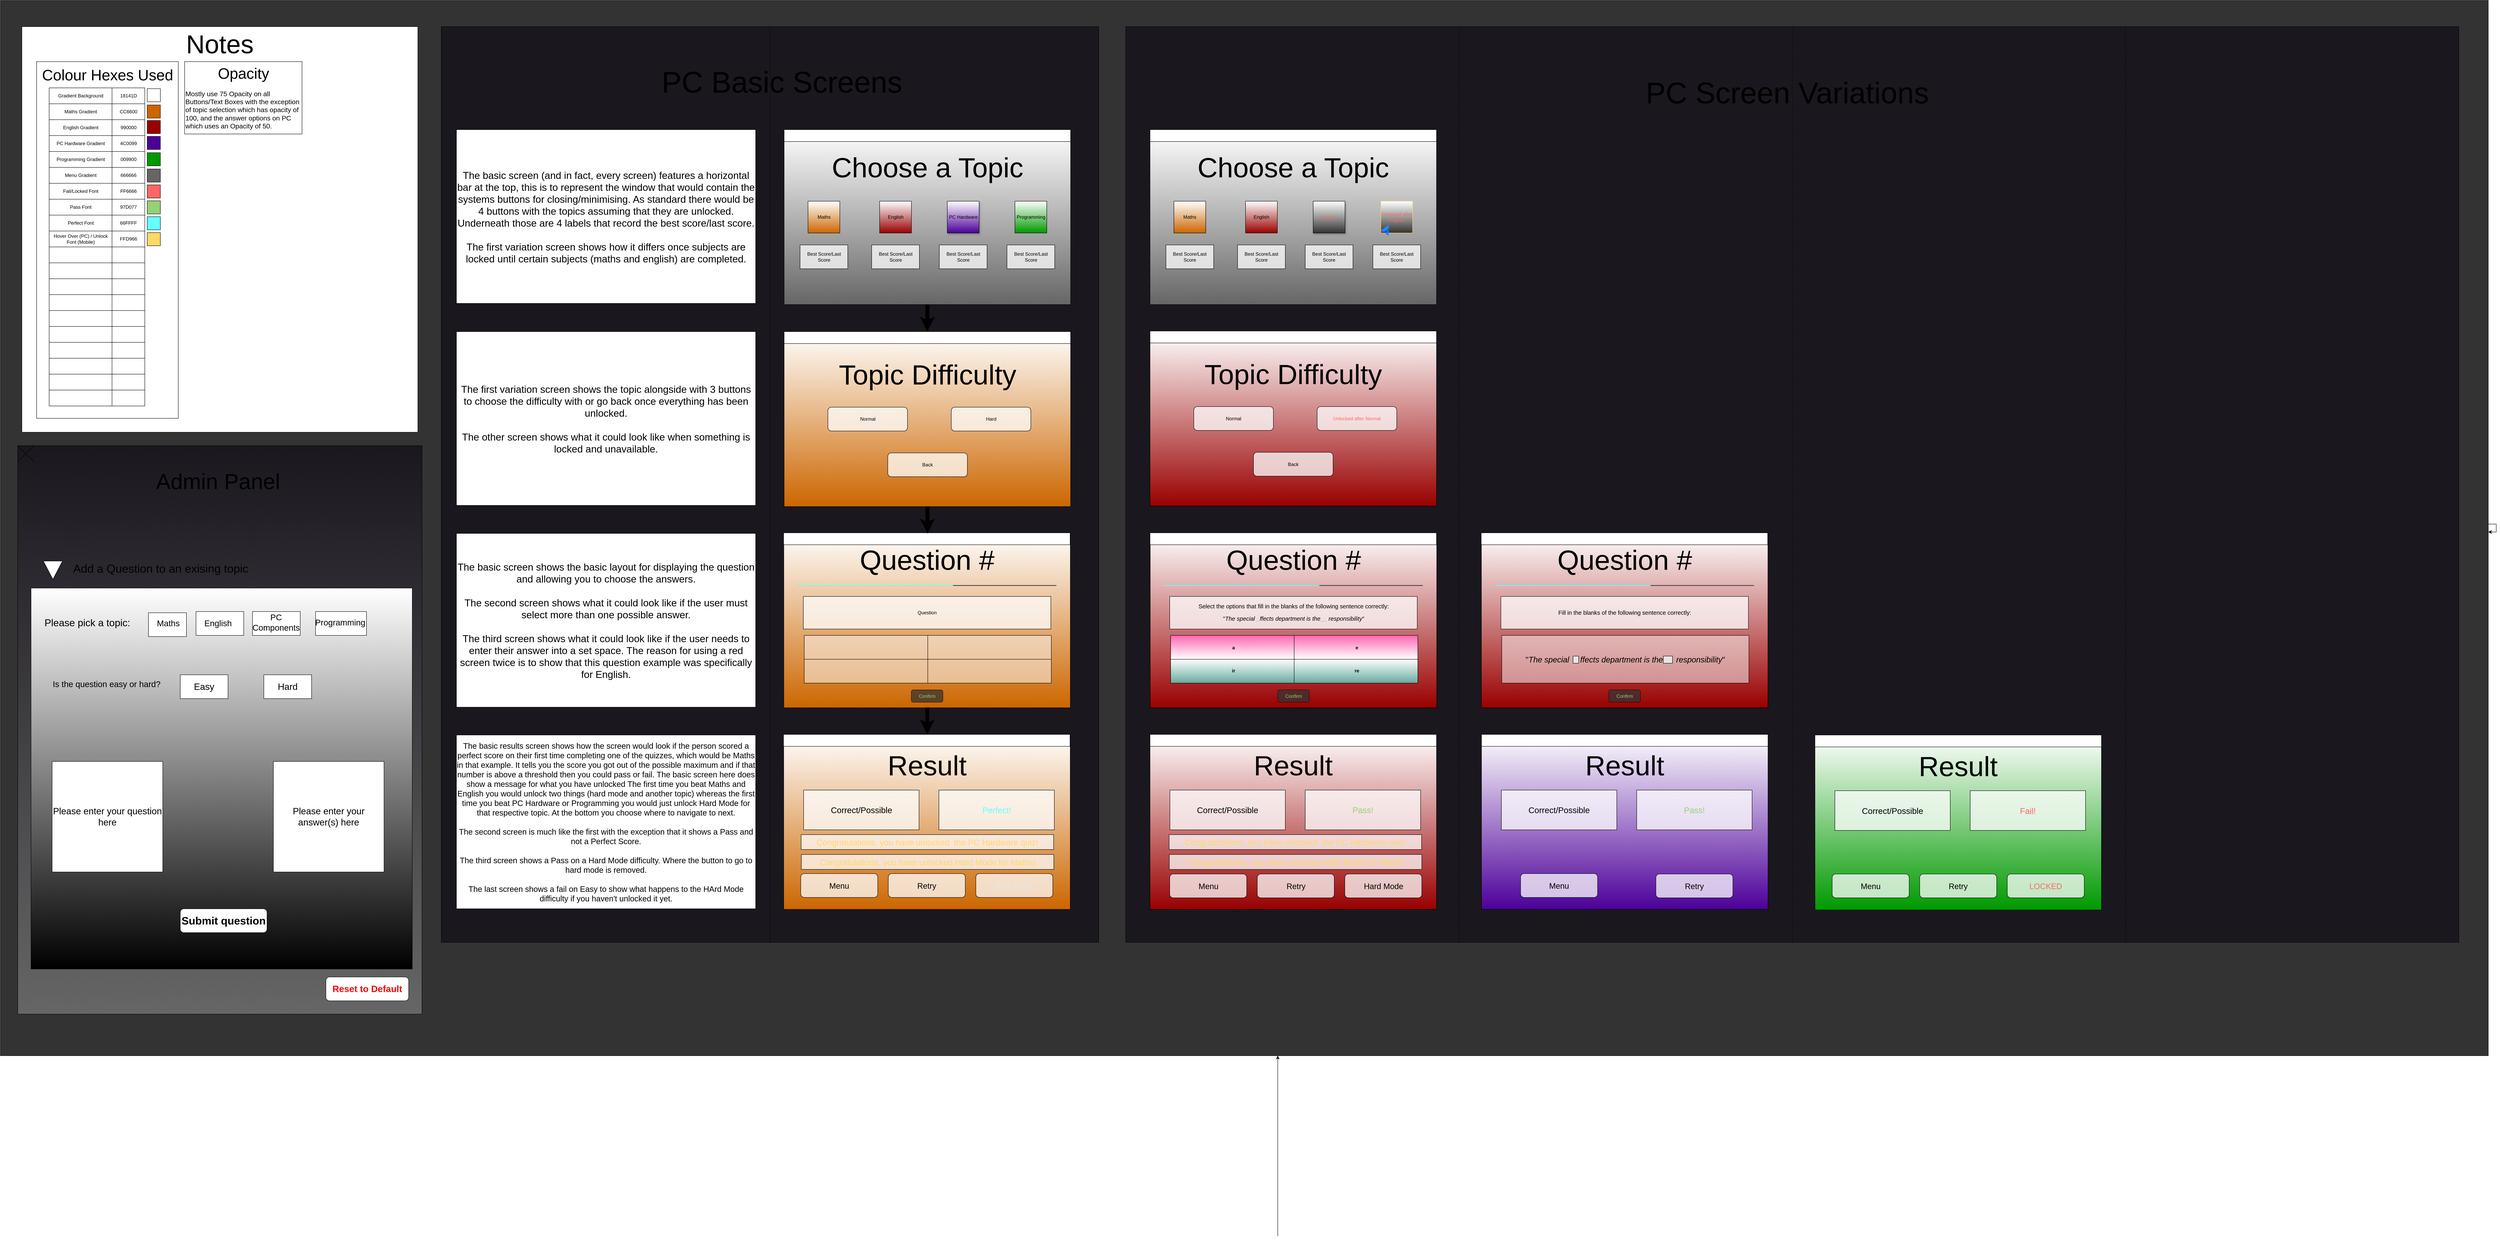 <mxfile version="24.5.3" type="device">
  <diagram name="Page-1" id="3CeilVgPuX4wSs66Ae8N">
    <mxGraphModel dx="10770" dy="5020" grid="0" gridSize="10" guides="1" tooltips="1" connect="1" arrows="1" fold="1" page="0" pageScale="1" pageWidth="827" pageHeight="1169" math="0" shadow="0">
      <root>
        <mxCell id="0" />
        <mxCell id="1" parent="0" />
        <mxCell id="47vsG4tvyX1BkIx9aMIB-19" value="" style="rounded=0;whiteSpace=wrap;html=1;fillColor=#333333;" parent="1" vertex="1">
          <mxGeometry x="-3220" y="-608" width="6252" height="2654" as="geometry" />
        </mxCell>
        <mxCell id="47vsG4tvyX1BkIx9aMIB-4" value="" style="rounded=0;whiteSpace=wrap;html=1;fillColor=#1A171F;" parent="1" vertex="1">
          <mxGeometry x="-392" y="-542" width="3350" height="2303" as="geometry" />
        </mxCell>
        <mxCell id="vDWUd83jFSmT57IcIAFQ-14" value="" style="rounded=0;whiteSpace=wrap;html=1;gradientColor=#990000;" parent="1" vertex="1">
          <mxGeometry x="-330.5" y="731" width="720" height="440" as="geometry" />
        </mxCell>
        <mxCell id="vDWUd83jFSmT57IcIAFQ-18" value="" style="rounded=0;whiteSpace=wrap;html=1;fillOpacity=50;" parent="1" vertex="1">
          <mxGeometry x="-279.25" y="989" width="621" height="120" as="geometry" />
        </mxCell>
        <mxCell id="vDWUd83jFSmT57IcIAFQ-29" value="" style="rounded=0;whiteSpace=wrap;html=1;gradientColor=#67AB9F;gradientDirection=south;" parent="1" vertex="1">
          <mxGeometry x="-279.25" y="1049" width="621.25" height="60" as="geometry" />
        </mxCell>
        <mxCell id="vDWUd83jFSmT57IcIAFQ-30" value="" style="rounded=0;whiteSpace=wrap;html=1;gradientColor=#FF66B3;gradientDirection=north;fillColor=default;" parent="1" vertex="1">
          <mxGeometry x="-279.25" y="989" width="621.25" height="60" as="geometry" />
        </mxCell>
        <mxCell id="47vsG4tvyX1BkIx9aMIB-1" value="" style="rounded=0;whiteSpace=wrap;html=1;fillColor=#1A171F;" parent="1" vertex="1">
          <mxGeometry x="-2112" y="-542" width="1652" height="2303" as="geometry" />
        </mxCell>
        <mxCell id="qvFQULxpUGBG7fOZV3Ni-347" value="" style="rounded=0;whiteSpace=wrap;html=1;" parent="1" vertex="1">
          <mxGeometry x="-3166" y="-542" width="995" height="1020" as="geometry" />
        </mxCell>
        <mxCell id="47vsG4tvyX1BkIx9aMIB-12" style="edgeStyle=orthogonalEdgeStyle;rounded=0;orthogonalLoop=1;jettySize=auto;html=1;entryX=0.5;entryY=0;entryDx=0;entryDy=0;strokeWidth=10;" parent="1" source="qvFQULxpUGBG7fOZV3Ni-1" target="qvFQULxpUGBG7fOZV3Ni-28" edge="1">
          <mxGeometry relative="1" as="geometry" />
        </mxCell>
        <mxCell id="qvFQULxpUGBG7fOZV3Ni-1" value="" style="rounded=0;whiteSpace=wrap;html=1;gradientColor=#666666;" parent="1" vertex="1">
          <mxGeometry x="-1250.5" y="-283" width="720" height="440" as="geometry" />
        </mxCell>
        <mxCell id="qvFQULxpUGBG7fOZV3Ni-2" value="" style="rounded=0;whiteSpace=wrap;html=1;" parent="1" vertex="1">
          <mxGeometry x="-1250.5" y="-283" width="720" height="30" as="geometry" />
        </mxCell>
        <mxCell id="qvFQULxpUGBG7fOZV3Ni-3" value="" style="whiteSpace=wrap;html=1;aspect=fixed;gradientColor=#CC6600;" parent="1" vertex="1">
          <mxGeometry x="-1190.5" y="-103" width="80" height="80" as="geometry" />
        </mxCell>
        <mxCell id="qvFQULxpUGBG7fOZV3Ni-5" value="" style="whiteSpace=wrap;html=1;aspect=fixed;gradientColor=#990000;" parent="1" vertex="1">
          <mxGeometry x="-1010.5" y="-103" width="80" height="80" as="geometry" />
        </mxCell>
        <mxCell id="qvFQULxpUGBG7fOZV3Ni-6" value="" style="whiteSpace=wrap;html=1;aspect=fixed;shadow=1;gradientColor=#4C0099;" parent="1" vertex="1">
          <mxGeometry x="-840.5" y="-103" width="80" height="80" as="geometry" />
        </mxCell>
        <mxCell id="qvFQULxpUGBG7fOZV3Ni-7" value="" style="whiteSpace=wrap;html=1;aspect=fixed;gradientColor=#009900;" parent="1" vertex="1">
          <mxGeometry x="-670.5" y="-103" width="80" height="80" as="geometry" />
        </mxCell>
        <mxCell id="qvFQULxpUGBG7fOZV3Ni-9" value="&lt;font style=&quot;font-size: 70px;&quot;&gt;Choose a Topic&lt;/font&gt;" style="text;html=1;align=center;verticalAlign=middle;whiteSpace=wrap;rounded=0;" parent="1" vertex="1">
          <mxGeometry x="-1250.5" y="-223" width="720" height="70" as="geometry" />
        </mxCell>
        <mxCell id="qvFQULxpUGBG7fOZV3Ni-10" value="Maths" style="text;html=1;align=center;verticalAlign=middle;whiteSpace=wrap;rounded=0;" parent="1" vertex="1">
          <mxGeometry x="-1180.5" y="-78" width="60" height="30" as="geometry" />
        </mxCell>
        <mxCell id="qvFQULxpUGBG7fOZV3Ni-11" value="English" style="text;html=1;align=center;verticalAlign=middle;whiteSpace=wrap;rounded=0;" parent="1" vertex="1">
          <mxGeometry x="-1000.5" y="-78" width="60" height="30" as="geometry" />
        </mxCell>
        <mxCell id="qvFQULxpUGBG7fOZV3Ni-12" value="Programming" style="text;html=1;align=center;verticalAlign=middle;whiteSpace=wrap;rounded=0;" parent="1" vertex="1">
          <mxGeometry x="-670.5" y="-78" width="80" height="30" as="geometry" />
        </mxCell>
        <mxCell id="qvFQULxpUGBG7fOZV3Ni-14" value="PC Hardware" style="text;html=1;align=center;verticalAlign=middle;whiteSpace=wrap;rounded=0;" parent="1" vertex="1">
          <mxGeometry x="-840.5" y="-78" width="80" height="30" as="geometry" />
        </mxCell>
        <mxCell id="qvFQULxpUGBG7fOZV3Ni-15" value="" style="rounded=0;whiteSpace=wrap;html=1;gradientColor=#990000;" parent="1" vertex="1">
          <mxGeometry x="-331" y="223.5" width="720" height="440" as="geometry" />
        </mxCell>
        <mxCell id="qvFQULxpUGBG7fOZV3Ni-16" value="" style="rounded=0;whiteSpace=wrap;html=1;" parent="1" vertex="1">
          <mxGeometry x="-331" y="223.5" width="720" height="30" as="geometry" />
        </mxCell>
        <mxCell id="qvFQULxpUGBG7fOZV3Ni-18" value="Normal" style="rounded=1;whiteSpace=wrap;html=1;fillOpacity=75;" parent="1" vertex="1">
          <mxGeometry x="-221" y="413.5" width="200" height="60" as="geometry" />
        </mxCell>
        <mxCell id="qvFQULxpUGBG7fOZV3Ni-19" value="&lt;font color=&quot;#ff6666&quot;&gt;Unlocked after Normal&lt;/font&gt;" style="rounded=1;whiteSpace=wrap;html=1;fillOpacity=75;" parent="1" vertex="1">
          <mxGeometry x="89" y="413.5" width="200" height="60" as="geometry" />
        </mxCell>
        <mxCell id="qvFQULxpUGBG7fOZV3Ni-20" value="&lt;span style=&quot;font-size: 70px;&quot;&gt;Topic Difficulty&lt;/span&gt;" style="text;whiteSpace=wrap;html=1;align=center;" parent="1" vertex="1">
          <mxGeometry x="-331" y="283.5" width="720" height="90" as="geometry" />
        </mxCell>
        <mxCell id="qvFQULxpUGBG7fOZV3Ni-21" value="Best Score/Last Score" style="rounded=0;whiteSpace=wrap;html=1;fillOpacity=75;" parent="1" vertex="1">
          <mxGeometry x="-1210.5" y="7" width="120" height="60" as="geometry" />
        </mxCell>
        <mxCell id="qvFQULxpUGBG7fOZV3Ni-23" value="Best Score/Last Score" style="rounded=0;whiteSpace=wrap;html=1;fillOpacity=75;" parent="1" vertex="1">
          <mxGeometry x="-1030.5" y="7" width="120" height="60" as="geometry" />
        </mxCell>
        <mxCell id="qvFQULxpUGBG7fOZV3Ni-24" value="Best Score/Last Score" style="rounded=0;whiteSpace=wrap;html=1;fillOpacity=75;" parent="1" vertex="1">
          <mxGeometry x="-690.5" y="7" width="120" height="60" as="geometry" />
        </mxCell>
        <mxCell id="qvFQULxpUGBG7fOZV3Ni-25" value="Best Score/Last Score" style="rounded=0;whiteSpace=wrap;html=1;fillOpacity=75;" parent="1" vertex="1">
          <mxGeometry x="-860.5" y="7" width="120" height="60" as="geometry" />
        </mxCell>
        <mxCell id="qvFQULxpUGBG7fOZV3Ni-27" value="" style="rounded=0;whiteSpace=wrap;html=1;gradientColor=#CC6600;" parent="1" vertex="1">
          <mxGeometry x="-1250.5" y="225" width="720" height="440" as="geometry" />
        </mxCell>
        <mxCell id="qvFQULxpUGBG7fOZV3Ni-28" value="" style="rounded=0;whiteSpace=wrap;html=1;" parent="1" vertex="1">
          <mxGeometry x="-1250.5" y="225" width="720" height="30" as="geometry" />
        </mxCell>
        <mxCell id="qvFQULxpUGBG7fOZV3Ni-29" value="Normal" style="rounded=1;whiteSpace=wrap;html=1;fillOpacity=75;" parent="1" vertex="1">
          <mxGeometry x="-1140.5" y="415" width="200" height="60" as="geometry" />
        </mxCell>
        <mxCell id="qvFQULxpUGBG7fOZV3Ni-30" value="Hard" style="rounded=1;whiteSpace=wrap;html=1;fillOpacity=75;" parent="1" vertex="1">
          <mxGeometry x="-830.5" y="415" width="200" height="60" as="geometry" />
        </mxCell>
        <mxCell id="qvFQULxpUGBG7fOZV3Ni-31" value="&lt;span style=&quot;font-size: 70px;&quot;&gt;Topic Difficulty&lt;/span&gt;" style="text;whiteSpace=wrap;html=1;align=center;" parent="1" vertex="1">
          <mxGeometry x="-1250.5" y="285" width="720" height="90" as="geometry" />
        </mxCell>
        <mxCell id="qvFQULxpUGBG7fOZV3Ni-38" value="" style="rounded=0;whiteSpace=wrap;html=1;gradientColor=#666666;" parent="1" vertex="1">
          <mxGeometry x="-331" y="-283" width="720" height="440" as="geometry" />
        </mxCell>
        <mxCell id="qvFQULxpUGBG7fOZV3Ni-39" value="" style="rounded=0;whiteSpace=wrap;html=1;" parent="1" vertex="1">
          <mxGeometry x="-331" y="-283" width="720" height="30" as="geometry" />
        </mxCell>
        <mxCell id="qvFQULxpUGBG7fOZV3Ni-40" value="" style="whiteSpace=wrap;html=1;aspect=fixed;gradientColor=#CC6600;" parent="1" vertex="1">
          <mxGeometry x="-271" y="-103" width="80" height="80" as="geometry" />
        </mxCell>
        <mxCell id="qvFQULxpUGBG7fOZV3Ni-41" value="" style="whiteSpace=wrap;html=1;aspect=fixed;gradientColor=#990000;" parent="1" vertex="1">
          <mxGeometry x="-91" y="-103" width="80" height="80" as="geometry" />
        </mxCell>
        <mxCell id="qvFQULxpUGBG7fOZV3Ni-42" value="" style="whiteSpace=wrap;html=1;aspect=fixed;shadow=1;gradientColor=#333333;" parent="1" vertex="1">
          <mxGeometry x="79" y="-103" width="80" height="80" as="geometry" />
        </mxCell>
        <mxCell id="qvFQULxpUGBG7fOZV3Ni-43" value="" style="whiteSpace=wrap;html=1;aspect=fixed;gradientColor=#333333;strokeColor=#FFD966;" parent="1" vertex="1">
          <mxGeometry x="249" y="-103" width="80" height="80" as="geometry" />
        </mxCell>
        <mxCell id="qvFQULxpUGBG7fOZV3Ni-44" value="&lt;span style=&quot;font-size: 70px;&quot;&gt;Choose a Topic&lt;/span&gt;" style="text;html=1;align=center;verticalAlign=middle;whiteSpace=wrap;rounded=0;" parent="1" vertex="1">
          <mxGeometry x="-331" y="-223" width="720" height="70" as="geometry" />
        </mxCell>
        <mxCell id="qvFQULxpUGBG7fOZV3Ni-45" value="Maths" style="text;html=1;align=center;verticalAlign=middle;whiteSpace=wrap;rounded=0;" parent="1" vertex="1">
          <mxGeometry x="-261" y="-78" width="60" height="30" as="geometry" />
        </mxCell>
        <mxCell id="qvFQULxpUGBG7fOZV3Ni-46" value="English" style="text;html=1;align=center;verticalAlign=middle;whiteSpace=wrap;rounded=0;" parent="1" vertex="1">
          <mxGeometry x="-81" y="-78" width="60" height="30" as="geometry" />
        </mxCell>
        <mxCell id="qvFQULxpUGBG7fOZV3Ni-49" value="Best Score/Last Score" style="rounded=0;whiteSpace=wrap;html=1;fillOpacity=75;" parent="1" vertex="1">
          <mxGeometry x="-291" y="7" width="120" height="60" as="geometry" />
        </mxCell>
        <mxCell id="qvFQULxpUGBG7fOZV3Ni-50" value="Best Score/Last Score" style="rounded=0;whiteSpace=wrap;html=1;fillOpacity=75;" parent="1" vertex="1">
          <mxGeometry x="-111" y="7" width="120" height="60" as="geometry" />
        </mxCell>
        <mxCell id="qvFQULxpUGBG7fOZV3Ni-51" value="Best Score/Last Score" style="rounded=0;whiteSpace=wrap;html=1;fillOpacity=75;" parent="1" vertex="1">
          <mxGeometry x="229" y="7" width="120" height="60" as="geometry" />
        </mxCell>
        <mxCell id="qvFQULxpUGBG7fOZV3Ni-52" value="Best Score/Last Score" style="rounded=0;whiteSpace=wrap;html=1;fillOpacity=75;" parent="1" vertex="1">
          <mxGeometry x="59" y="7" width="120" height="60" as="geometry" />
        </mxCell>
        <mxCell id="qvFQULxpUGBG7fOZV3Ni-53" value="" style="rounded=0;whiteSpace=wrap;html=1;gradientColor=#CC6600;" parent="1" vertex="1">
          <mxGeometry x="-1251.25" y="731" width="720" height="440" as="geometry" />
        </mxCell>
        <mxCell id="qvFQULxpUGBG7fOZV3Ni-54" value="" style="rounded=0;whiteSpace=wrap;html=1;gradientColor=#CC6600;" parent="1" vertex="1">
          <mxGeometry x="-1251.5" y="1238" width="720" height="440" as="geometry" />
        </mxCell>
        <mxCell id="qvFQULxpUGBG7fOZV3Ni-55" value="" style="verticalLabelPosition=bottom;verticalAlign=top;html=1;shadow=0;dashed=0;strokeWidth=1;shape=mxgraph.android.progressBar;strokeColor=#66FFFF;dx1=0.6;dx2=0.6;strokeWidth=2;recursiveResize=1;" parent="1" vertex="1">
          <mxGeometry x="-1216.25" y="861" width="650" height="5" as="geometry" />
        </mxCell>
        <mxCell id="qvFQULxpUGBG7fOZV3Ni-56" value="&lt;span style=&quot;font-size: 70px;&quot;&gt;Question #&lt;/span&gt;" style="text;whiteSpace=wrap;html=1;align=center;" parent="1" vertex="1">
          <mxGeometry x="-1251.25" y="751" width="720" height="90" as="geometry" />
        </mxCell>
        <mxCell id="qvFQULxpUGBG7fOZV3Ni-57" value="Question" style="rounded=0;whiteSpace=wrap;html=1;fillOpacity=75;" parent="1" vertex="1">
          <mxGeometry x="-1202.25" y="891" width="622" height="82" as="geometry" />
        </mxCell>
        <mxCell id="qvFQULxpUGBG7fOZV3Ni-58" value="" style="rounded=0;whiteSpace=wrap;html=1;fillOpacity=50;" parent="1" vertex="1">
          <mxGeometry x="-1200" y="989" width="621" height="120" as="geometry" />
        </mxCell>
        <mxCell id="qvFQULxpUGBG7fOZV3Ni-59" value="" style="endArrow=none;html=1;rounded=0;exitX=0;exitY=0.5;exitDx=0;exitDy=0;entryX=1;entryY=0.5;entryDx=0;entryDy=0;" parent="1" source="qvFQULxpUGBG7fOZV3Ni-58" target="qvFQULxpUGBG7fOZV3Ni-58" edge="1">
          <mxGeometry width="50" height="50" relative="1" as="geometry">
            <mxPoint x="-571.25" y="1131" as="sourcePoint" />
            <mxPoint x="-521.25" y="1081" as="targetPoint" />
          </mxGeometry>
        </mxCell>
        <mxCell id="qvFQULxpUGBG7fOZV3Ni-60" value="" style="endArrow=none;html=1;rounded=0;entryX=0.5;entryY=0;entryDx=0;entryDy=0;exitX=0.5;exitY=1;exitDx=0;exitDy=0;" parent="1" source="qvFQULxpUGBG7fOZV3Ni-58" target="qvFQULxpUGBG7fOZV3Ni-58" edge="1">
          <mxGeometry width="50" height="50" relative="1" as="geometry">
            <mxPoint x="-571.25" y="1131" as="sourcePoint" />
            <mxPoint x="-521.25" y="1081" as="targetPoint" />
          </mxGeometry>
        </mxCell>
        <mxCell id="qvFQULxpUGBG7fOZV3Ni-61" value="&lt;span style=&quot;font-size: 70px;&quot;&gt;Result&lt;/span&gt;" style="text;whiteSpace=wrap;html=1;align=center;" parent="1" vertex="1">
          <mxGeometry x="-1251.5" y="1268" width="720" height="90" as="geometry" />
        </mxCell>
        <mxCell id="qvFQULxpUGBG7fOZV3Ni-62" value="" style="rounded=0;whiteSpace=wrap;html=1;gradientColor=#009900;" parent="1" vertex="1">
          <mxGeometry x="1340" y="1239.5" width="720" height="440" as="geometry" />
        </mxCell>
        <mxCell id="qvFQULxpUGBG7fOZV3Ni-63" value="&lt;span style=&quot;font-size: 70px;&quot;&gt;Result&lt;/span&gt;" style="text;whiteSpace=wrap;html=1;align=center;" parent="1" vertex="1">
          <mxGeometry x="1340" y="1269.5" width="720" height="90" as="geometry" />
        </mxCell>
        <mxCell id="qvFQULxpUGBG7fOZV3Ni-66" value="&lt;span style=&quot;font-size: 21px;&quot;&gt;&lt;font color=&quot;#66ffff&quot;&gt;Perfect!&lt;/font&gt;&lt;/span&gt;" style="rounded=0;whiteSpace=wrap;html=1;fillOpacity=75;" parent="1" vertex="1">
          <mxGeometry x="-861.5" y="1378" width="290" height="100" as="geometry" />
        </mxCell>
        <mxCell id="qvFQULxpUGBG7fOZV3Ni-67" value="&lt;font style=&quot;font-size: 21px;&quot;&gt;Correct/Possible&lt;/font&gt;" style="rounded=0;whiteSpace=wrap;html=1;fillOpacity=75;" parent="1" vertex="1">
          <mxGeometry x="-1201.5" y="1378" width="290" height="100" as="geometry" />
        </mxCell>
        <mxCell id="qvFQULxpUGBG7fOZV3Ni-69" value="&lt;span style=&quot;font-size: 21px;&quot;&gt;&lt;font color=&quot;#ff6666&quot;&gt;Fail!&lt;/font&gt;&lt;/span&gt;" style="rounded=0;whiteSpace=wrap;html=1;fillOpacity=75;" parent="1" vertex="1">
          <mxGeometry x="1730" y="1379.5" width="290" height="100" as="geometry" />
        </mxCell>
        <mxCell id="qvFQULxpUGBG7fOZV3Ni-70" value="&lt;font style=&quot;font-size: 21px;&quot;&gt;Correct/Possible&lt;/font&gt;" style="rounded=0;whiteSpace=wrap;html=1;fillOpacity=75;" parent="1" vertex="1">
          <mxGeometry x="1390" y="1379.5" width="290" height="100" as="geometry" />
        </mxCell>
        <mxCell id="qvFQULxpUGBG7fOZV3Ni-75" value="" style="rounded=0;whiteSpace=wrap;html=1;gradientColor=#990000;" parent="1" vertex="1">
          <mxGeometry x="-331" y="1238" width="720" height="440" as="geometry" />
        </mxCell>
        <mxCell id="qvFQULxpUGBG7fOZV3Ni-76" value="&lt;span style=&quot;font-size: 70px;&quot;&gt;Result&lt;/span&gt;" style="text;whiteSpace=wrap;html=1;align=center;" parent="1" vertex="1">
          <mxGeometry x="-331" y="1268" width="720" height="90" as="geometry" />
        </mxCell>
        <mxCell id="qvFQULxpUGBG7fOZV3Ni-77" value="&lt;span style=&quot;font-size: 21px;&quot;&gt;&lt;font color=&quot;#97d077&quot;&gt;Pass!&lt;/font&gt;&lt;/span&gt;" style="rounded=0;whiteSpace=wrap;html=1;fillOpacity=75;" parent="1" vertex="1">
          <mxGeometry x="59" y="1378" width="290" height="100" as="geometry" />
        </mxCell>
        <mxCell id="qvFQULxpUGBG7fOZV3Ni-78" value="&lt;font style=&quot;font-size: 21px;&quot;&gt;Correct/Possible&lt;/font&gt;" style="rounded=0;whiteSpace=wrap;html=1;fillOpacity=75;" parent="1" vertex="1">
          <mxGeometry x="-281" y="1378" width="290" height="100" as="geometry" />
        </mxCell>
        <mxCell id="qvFQULxpUGBG7fOZV3Ni-79" value="&lt;font style=&quot;font-size: 20px;&quot;&gt;Menu&lt;/font&gt;" style="rounded=1;whiteSpace=wrap;html=1;fillOpacity=75;" parent="1" vertex="1">
          <mxGeometry x="-281.5" y="1589" width="193.5" height="60" as="geometry" />
        </mxCell>
        <mxCell id="qvFQULxpUGBG7fOZV3Ni-81" value="" style="rounded=0;whiteSpace=wrap;html=1;gradientColor=#4C0099;" parent="1" vertex="1">
          <mxGeometry x="502" y="1238" width="720" height="440" as="geometry" />
        </mxCell>
        <mxCell id="qvFQULxpUGBG7fOZV3Ni-82" value="&lt;span style=&quot;font-size: 70px;&quot;&gt;Result&lt;/span&gt;" style="text;whiteSpace=wrap;html=1;align=center;" parent="1" vertex="1">
          <mxGeometry x="502" y="1268" width="720" height="90" as="geometry" />
        </mxCell>
        <mxCell id="qvFQULxpUGBG7fOZV3Ni-83" value="&lt;span style=&quot;font-size: 21px;&quot;&gt;&lt;font color=&quot;#97d077&quot;&gt;Pass!&lt;/font&gt;&lt;/span&gt;" style="rounded=0;whiteSpace=wrap;html=1;fillOpacity=75;" parent="1" vertex="1">
          <mxGeometry x="892" y="1378" width="290" height="100" as="geometry" />
        </mxCell>
        <mxCell id="qvFQULxpUGBG7fOZV3Ni-84" value="&lt;font style=&quot;font-size: 21px;&quot;&gt;Correct/Possible&lt;/font&gt;" style="rounded=0;whiteSpace=wrap;html=1;fillOpacity=75;" parent="1" vertex="1">
          <mxGeometry x="552" y="1378" width="290" height="100" as="geometry" />
        </mxCell>
        <mxCell id="qvFQULxpUGBG7fOZV3Ni-88" value="" style="rounded=0;whiteSpace=wrap;html=1;" parent="1" vertex="1">
          <mxGeometry x="-1251.75" y="731" width="720" height="30" as="geometry" />
        </mxCell>
        <mxCell id="qvFQULxpUGBG7fOZV3Ni-89" value="" style="rounded=0;whiteSpace=wrap;html=1;" parent="1" vertex="1">
          <mxGeometry x="-1252" y="1238" width="720" height="30" as="geometry" />
        </mxCell>
        <mxCell id="qvFQULxpUGBG7fOZV3Ni-90" value="" style="rounded=0;whiteSpace=wrap;html=1;" parent="1" vertex="1">
          <mxGeometry x="-331" y="1238" width="720" height="30" as="geometry" />
        </mxCell>
        <mxCell id="qvFQULxpUGBG7fOZV3Ni-91" value="" style="rounded=0;whiteSpace=wrap;html=1;" parent="1" vertex="1">
          <mxGeometry x="502" y="1238" width="720" height="30" as="geometry" />
        </mxCell>
        <mxCell id="qvFQULxpUGBG7fOZV3Ni-92" value="" style="rounded=0;whiteSpace=wrap;html=1;" parent="1" vertex="1">
          <mxGeometry x="1340" y="1239.5" width="720" height="30" as="geometry" />
        </mxCell>
        <mxCell id="qvFQULxpUGBG7fOZV3Ni-47" value="&lt;font color=&quot;#ff6666&quot;&gt;Unlocked after English&lt;/font&gt;" style="text;html=1;align=center;verticalAlign=middle;whiteSpace=wrap;rounded=0;" parent="1" vertex="1">
          <mxGeometry x="249" y="-78" width="80" height="30" as="geometry" />
        </mxCell>
        <mxCell id="qvFQULxpUGBG7fOZV3Ni-48" value="&lt;font color=&quot;#ff6666&quot;&gt;Locked&lt;/font&gt;" style="text;html=1;align=center;verticalAlign=middle;whiteSpace=wrap;rounded=0;" parent="1" vertex="1">
          <mxGeometry x="79" y="-78" width="80" height="30" as="geometry" />
        </mxCell>
        <mxCell id="qvFQULxpUGBG7fOZV3Ni-96" value="" style="image;html=1;image=img/lib/atlassian/Jira_Core_Logo.svg;imageBackground=none;" parent="1" vertex="1">
          <mxGeometry x="249" y="-43" width="20" height="26" as="geometry" />
        </mxCell>
        <mxCell id="qvFQULxpUGBG7fOZV3Ni-170" value="Back" style="rounded=1;whiteSpace=wrap;html=1;fillOpacity=75;" parent="1" vertex="1">
          <mxGeometry x="-990" y="530" width="200" height="60" as="geometry" />
        </mxCell>
        <mxCell id="qvFQULxpUGBG7fOZV3Ni-171" value="Back" style="rounded=1;whiteSpace=wrap;html=1;fillOpacity=75;" parent="1" vertex="1">
          <mxGeometry x="-71" y="528.5" width="200" height="60" as="geometry" />
        </mxCell>
        <mxCell id="qvFQULxpUGBG7fOZV3Ni-229" value="" style="rounded=0;whiteSpace=wrap;html=1;" parent="1" vertex="1">
          <mxGeometry x="-3129" y="-454" width="356" height="897" as="geometry" />
        </mxCell>
        <mxCell id="qvFQULxpUGBG7fOZV3Ni-232" value="&lt;font style=&quot;font-size: 38px;&quot;&gt;Colour Hexes Used&lt;/font&gt;" style="text;html=1;align=center;verticalAlign=middle;whiteSpace=wrap;rounded=0;" parent="1" vertex="1">
          <mxGeometry x="-3118" y="-435" width="335" height="30" as="geometry" />
        </mxCell>
        <mxCell id="qvFQULxpUGBG7fOZV3Ni-274" value="" style="shape=table;startSize=0;container=1;collapsible=0;childLayout=tableLayout;fontStyle=0" parent="1" vertex="1">
          <mxGeometry x="-3097.5" y="-388" width="240.333" height="800" as="geometry" />
        </mxCell>
        <mxCell id="qvFQULxpUGBG7fOZV3Ni-275" value="" style="shape=tableRow;horizontal=0;startSize=0;swimlaneHead=0;swimlaneBody=0;strokeColor=inherit;top=0;left=0;bottom=0;right=0;collapsible=0;dropTarget=0;fillColor=none;points=[[0,0.5],[1,0.5]];portConstraint=eastwest;" parent="qvFQULxpUGBG7fOZV3Ni-274" vertex="1">
          <mxGeometry width="240.333" height="40" as="geometry" />
        </mxCell>
        <mxCell id="qvFQULxpUGBG7fOZV3Ni-276" value="Gradient Background" style="shape=partialRectangle;html=1;whiteSpace=wrap;connectable=0;strokeColor=inherit;overflow=hidden;fillColor=none;top=0;left=0;bottom=0;right=0;pointerEvents=1;" parent="qvFQULxpUGBG7fOZV3Ni-275" vertex="1">
          <mxGeometry width="158" height="40" as="geometry">
            <mxRectangle width="158" height="40" as="alternateBounds" />
          </mxGeometry>
        </mxCell>
        <mxCell id="qvFQULxpUGBG7fOZV3Ni-277" value="18141D" style="shape=partialRectangle;html=1;whiteSpace=wrap;connectable=0;strokeColor=inherit;overflow=hidden;fillColor=none;top=0;left=0;bottom=0;right=0;pointerEvents=1;" parent="qvFQULxpUGBG7fOZV3Ni-275" vertex="1">
          <mxGeometry x="158" width="82" height="40" as="geometry">
            <mxRectangle width="82" height="40" as="alternateBounds" />
          </mxGeometry>
        </mxCell>
        <mxCell id="qvFQULxpUGBG7fOZV3Ni-278" value="" style="shape=tableRow;horizontal=0;startSize=0;swimlaneHead=0;swimlaneBody=0;strokeColor=inherit;top=0;left=0;bottom=0;right=0;collapsible=0;dropTarget=0;fillColor=none;points=[[0,0.5],[1,0.5]];portConstraint=eastwest;" parent="qvFQULxpUGBG7fOZV3Ni-274" vertex="1">
          <mxGeometry y="40" width="240.333" height="40" as="geometry" />
        </mxCell>
        <mxCell id="qvFQULxpUGBG7fOZV3Ni-279" value="Maths Gradient" style="shape=partialRectangle;html=1;whiteSpace=wrap;connectable=0;strokeColor=inherit;overflow=hidden;fillColor=none;top=0;left=0;bottom=0;right=0;pointerEvents=1;" parent="qvFQULxpUGBG7fOZV3Ni-278" vertex="1">
          <mxGeometry width="158" height="40" as="geometry">
            <mxRectangle width="158" height="40" as="alternateBounds" />
          </mxGeometry>
        </mxCell>
        <mxCell id="qvFQULxpUGBG7fOZV3Ni-280" value="CC6600" style="shape=partialRectangle;html=1;whiteSpace=wrap;connectable=0;strokeColor=inherit;overflow=hidden;fillColor=none;top=0;left=0;bottom=0;right=0;pointerEvents=1;" parent="qvFQULxpUGBG7fOZV3Ni-278" vertex="1">
          <mxGeometry x="158" width="82" height="40" as="geometry">
            <mxRectangle width="82" height="40" as="alternateBounds" />
          </mxGeometry>
        </mxCell>
        <mxCell id="qvFQULxpUGBG7fOZV3Ni-281" value="" style="shape=tableRow;horizontal=0;startSize=0;swimlaneHead=0;swimlaneBody=0;strokeColor=inherit;top=0;left=0;bottom=0;right=0;collapsible=0;dropTarget=0;fillColor=none;points=[[0,0.5],[1,0.5]];portConstraint=eastwest;" parent="qvFQULxpUGBG7fOZV3Ni-274" vertex="1">
          <mxGeometry y="80" width="240.333" height="40" as="geometry" />
        </mxCell>
        <mxCell id="qvFQULxpUGBG7fOZV3Ni-282" value="English Gradient" style="shape=partialRectangle;html=1;whiteSpace=wrap;connectable=0;strokeColor=inherit;overflow=hidden;fillColor=none;top=0;left=0;bottom=0;right=0;pointerEvents=1;" parent="qvFQULxpUGBG7fOZV3Ni-281" vertex="1">
          <mxGeometry width="158" height="40" as="geometry">
            <mxRectangle width="158" height="40" as="alternateBounds" />
          </mxGeometry>
        </mxCell>
        <mxCell id="qvFQULxpUGBG7fOZV3Ni-283" value="990000" style="shape=partialRectangle;html=1;whiteSpace=wrap;connectable=0;strokeColor=inherit;overflow=hidden;fillColor=none;top=0;left=0;bottom=0;right=0;pointerEvents=1;" parent="qvFQULxpUGBG7fOZV3Ni-281" vertex="1">
          <mxGeometry x="158" width="82" height="40" as="geometry">
            <mxRectangle width="82" height="40" as="alternateBounds" />
          </mxGeometry>
        </mxCell>
        <mxCell id="qvFQULxpUGBG7fOZV3Ni-284" value="" style="shape=tableRow;horizontal=0;startSize=0;swimlaneHead=0;swimlaneBody=0;strokeColor=inherit;top=0;left=0;bottom=0;right=0;collapsible=0;dropTarget=0;fillColor=none;points=[[0,0.5],[1,0.5]];portConstraint=eastwest;" parent="qvFQULxpUGBG7fOZV3Ni-274" vertex="1">
          <mxGeometry y="120" width="240.333" height="40" as="geometry" />
        </mxCell>
        <mxCell id="qvFQULxpUGBG7fOZV3Ni-285" value="PC Hardware Gradient" style="shape=partialRectangle;html=1;whiteSpace=wrap;connectable=0;strokeColor=inherit;overflow=hidden;fillColor=none;top=0;left=0;bottom=0;right=0;pointerEvents=1;" parent="qvFQULxpUGBG7fOZV3Ni-284" vertex="1">
          <mxGeometry width="158" height="40" as="geometry">
            <mxRectangle width="158" height="40" as="alternateBounds" />
          </mxGeometry>
        </mxCell>
        <mxCell id="qvFQULxpUGBG7fOZV3Ni-286" value="4C0099" style="shape=partialRectangle;html=1;whiteSpace=wrap;connectable=0;strokeColor=inherit;overflow=hidden;fillColor=none;top=0;left=0;bottom=0;right=0;pointerEvents=1;" parent="qvFQULxpUGBG7fOZV3Ni-284" vertex="1">
          <mxGeometry x="158" width="82" height="40" as="geometry">
            <mxRectangle width="82" height="40" as="alternateBounds" />
          </mxGeometry>
        </mxCell>
        <mxCell id="qvFQULxpUGBG7fOZV3Ni-287" value="" style="shape=tableRow;horizontal=0;startSize=0;swimlaneHead=0;swimlaneBody=0;strokeColor=inherit;top=0;left=0;bottom=0;right=0;collapsible=0;dropTarget=0;fillColor=none;points=[[0,0.5],[1,0.5]];portConstraint=eastwest;" parent="qvFQULxpUGBG7fOZV3Ni-274" vertex="1">
          <mxGeometry y="160" width="240.333" height="40" as="geometry" />
        </mxCell>
        <mxCell id="qvFQULxpUGBG7fOZV3Ni-288" value="Programming Gradient" style="shape=partialRectangle;html=1;whiteSpace=wrap;connectable=0;strokeColor=inherit;overflow=hidden;fillColor=none;top=0;left=0;bottom=0;right=0;pointerEvents=1;" parent="qvFQULxpUGBG7fOZV3Ni-287" vertex="1">
          <mxGeometry width="158" height="40" as="geometry">
            <mxRectangle width="158" height="40" as="alternateBounds" />
          </mxGeometry>
        </mxCell>
        <mxCell id="qvFQULxpUGBG7fOZV3Ni-289" value="009900" style="shape=partialRectangle;html=1;whiteSpace=wrap;connectable=0;strokeColor=inherit;overflow=hidden;fillColor=none;top=0;left=0;bottom=0;right=0;pointerEvents=1;" parent="qvFQULxpUGBG7fOZV3Ni-287" vertex="1">
          <mxGeometry x="158" width="82" height="40" as="geometry">
            <mxRectangle width="82" height="40" as="alternateBounds" />
          </mxGeometry>
        </mxCell>
        <mxCell id="qvFQULxpUGBG7fOZV3Ni-290" value="" style="shape=tableRow;horizontal=0;startSize=0;swimlaneHead=0;swimlaneBody=0;strokeColor=inherit;top=0;left=0;bottom=0;right=0;collapsible=0;dropTarget=0;fillColor=none;points=[[0,0.5],[1,0.5]];portConstraint=eastwest;" parent="qvFQULxpUGBG7fOZV3Ni-274" vertex="1">
          <mxGeometry y="200" width="240.333" height="40" as="geometry" />
        </mxCell>
        <mxCell id="qvFQULxpUGBG7fOZV3Ni-291" value="Menu Gradient" style="shape=partialRectangle;html=1;whiteSpace=wrap;connectable=0;strokeColor=inherit;overflow=hidden;fillColor=none;top=0;left=0;bottom=0;right=0;pointerEvents=1;" parent="qvFQULxpUGBG7fOZV3Ni-290" vertex="1">
          <mxGeometry width="158" height="40" as="geometry">
            <mxRectangle width="158" height="40" as="alternateBounds" />
          </mxGeometry>
        </mxCell>
        <mxCell id="qvFQULxpUGBG7fOZV3Ni-292" value="666666" style="shape=partialRectangle;html=1;whiteSpace=wrap;connectable=0;strokeColor=inherit;overflow=hidden;fillColor=none;top=0;left=0;bottom=0;right=0;pointerEvents=1;" parent="qvFQULxpUGBG7fOZV3Ni-290" vertex="1">
          <mxGeometry x="158" width="82" height="40" as="geometry">
            <mxRectangle width="82" height="40" as="alternateBounds" />
          </mxGeometry>
        </mxCell>
        <mxCell id="qvFQULxpUGBG7fOZV3Ni-293" value="" style="shape=tableRow;horizontal=0;startSize=0;swimlaneHead=0;swimlaneBody=0;strokeColor=inherit;top=0;left=0;bottom=0;right=0;collapsible=0;dropTarget=0;fillColor=none;points=[[0,0.5],[1,0.5]];portConstraint=eastwest;" parent="qvFQULxpUGBG7fOZV3Ni-274" vertex="1">
          <mxGeometry y="240" width="240.333" height="40" as="geometry" />
        </mxCell>
        <mxCell id="qvFQULxpUGBG7fOZV3Ni-294" value="Fail/Locked Font" style="shape=partialRectangle;html=1;whiteSpace=wrap;connectable=0;strokeColor=inherit;overflow=hidden;fillColor=none;top=0;left=0;bottom=0;right=0;pointerEvents=1;" parent="qvFQULxpUGBG7fOZV3Ni-293" vertex="1">
          <mxGeometry width="158" height="40" as="geometry">
            <mxRectangle width="158" height="40" as="alternateBounds" />
          </mxGeometry>
        </mxCell>
        <mxCell id="qvFQULxpUGBG7fOZV3Ni-295" value="FF6666" style="shape=partialRectangle;html=1;whiteSpace=wrap;connectable=0;strokeColor=inherit;overflow=hidden;fillColor=none;top=0;left=0;bottom=0;right=0;pointerEvents=1;" parent="qvFQULxpUGBG7fOZV3Ni-293" vertex="1">
          <mxGeometry x="158" width="82" height="40" as="geometry">
            <mxRectangle width="82" height="40" as="alternateBounds" />
          </mxGeometry>
        </mxCell>
        <mxCell id="qvFQULxpUGBG7fOZV3Ni-296" value="" style="shape=tableRow;horizontal=0;startSize=0;swimlaneHead=0;swimlaneBody=0;strokeColor=inherit;top=0;left=0;bottom=0;right=0;collapsible=0;dropTarget=0;fillColor=none;points=[[0,0.5],[1,0.5]];portConstraint=eastwest;" parent="qvFQULxpUGBG7fOZV3Ni-274" vertex="1">
          <mxGeometry y="280" width="240.333" height="40" as="geometry" />
        </mxCell>
        <mxCell id="qvFQULxpUGBG7fOZV3Ni-297" value="Pass Font" style="shape=partialRectangle;html=1;whiteSpace=wrap;connectable=0;strokeColor=inherit;overflow=hidden;fillColor=none;top=0;left=0;bottom=0;right=0;pointerEvents=1;" parent="qvFQULxpUGBG7fOZV3Ni-296" vertex="1">
          <mxGeometry width="158" height="40" as="geometry">
            <mxRectangle width="158" height="40" as="alternateBounds" />
          </mxGeometry>
        </mxCell>
        <mxCell id="qvFQULxpUGBG7fOZV3Ni-298" value="97D077" style="shape=partialRectangle;html=1;whiteSpace=wrap;connectable=0;strokeColor=inherit;overflow=hidden;fillColor=none;top=0;left=0;bottom=0;right=0;pointerEvents=1;" parent="qvFQULxpUGBG7fOZV3Ni-296" vertex="1">
          <mxGeometry x="158" width="82" height="40" as="geometry">
            <mxRectangle width="82" height="40" as="alternateBounds" />
          </mxGeometry>
        </mxCell>
        <mxCell id="qvFQULxpUGBG7fOZV3Ni-299" value="" style="shape=tableRow;horizontal=0;startSize=0;swimlaneHead=0;swimlaneBody=0;strokeColor=inherit;top=0;left=0;bottom=0;right=0;collapsible=0;dropTarget=0;fillColor=none;points=[[0,0.5],[1,0.5]];portConstraint=eastwest;" parent="qvFQULxpUGBG7fOZV3Ni-274" vertex="1">
          <mxGeometry y="320" width="240.333" height="40" as="geometry" />
        </mxCell>
        <mxCell id="qvFQULxpUGBG7fOZV3Ni-300" value="Perfect Font" style="shape=partialRectangle;html=1;whiteSpace=wrap;connectable=0;strokeColor=inherit;overflow=hidden;fillColor=none;top=0;left=0;bottom=0;right=0;pointerEvents=1;" parent="qvFQULxpUGBG7fOZV3Ni-299" vertex="1">
          <mxGeometry width="158" height="40" as="geometry">
            <mxRectangle width="158" height="40" as="alternateBounds" />
          </mxGeometry>
        </mxCell>
        <mxCell id="qvFQULxpUGBG7fOZV3Ni-301" value="66FFFF" style="shape=partialRectangle;html=1;whiteSpace=wrap;connectable=0;strokeColor=inherit;overflow=hidden;fillColor=none;top=0;left=0;bottom=0;right=0;pointerEvents=1;" parent="qvFQULxpUGBG7fOZV3Ni-299" vertex="1">
          <mxGeometry x="158" width="82" height="40" as="geometry">
            <mxRectangle width="82" height="40" as="alternateBounds" />
          </mxGeometry>
        </mxCell>
        <mxCell id="qvFQULxpUGBG7fOZV3Ni-302" value="" style="shape=tableRow;horizontal=0;startSize=0;swimlaneHead=0;swimlaneBody=0;strokeColor=inherit;top=0;left=0;bottom=0;right=0;collapsible=0;dropTarget=0;fillColor=none;points=[[0,0.5],[1,0.5]];portConstraint=eastwest;" parent="qvFQULxpUGBG7fOZV3Ni-274" vertex="1">
          <mxGeometry y="360" width="240.333" height="40" as="geometry" />
        </mxCell>
        <mxCell id="qvFQULxpUGBG7fOZV3Ni-303" value="Hover Over (PC) / Unlock Font (Mobile)" style="shape=partialRectangle;html=1;whiteSpace=wrap;connectable=0;strokeColor=inherit;overflow=hidden;fillColor=none;top=0;left=0;bottom=0;right=0;pointerEvents=1;" parent="qvFQULxpUGBG7fOZV3Ni-302" vertex="1">
          <mxGeometry width="158" height="40" as="geometry">
            <mxRectangle width="158" height="40" as="alternateBounds" />
          </mxGeometry>
        </mxCell>
        <mxCell id="qvFQULxpUGBG7fOZV3Ni-304" value="FFD966" style="shape=partialRectangle;html=1;whiteSpace=wrap;connectable=0;strokeColor=inherit;overflow=hidden;fillColor=none;top=0;left=0;bottom=0;right=0;pointerEvents=1;" parent="qvFQULxpUGBG7fOZV3Ni-302" vertex="1">
          <mxGeometry x="158" width="82" height="40" as="geometry">
            <mxRectangle width="82" height="40" as="alternateBounds" />
          </mxGeometry>
        </mxCell>
        <mxCell id="qvFQULxpUGBG7fOZV3Ni-305" value="" style="shape=tableRow;horizontal=0;startSize=0;swimlaneHead=0;swimlaneBody=0;strokeColor=inherit;top=0;left=0;bottom=0;right=0;collapsible=0;dropTarget=0;fillColor=none;points=[[0,0.5],[1,0.5]];portConstraint=eastwest;" parent="qvFQULxpUGBG7fOZV3Ni-274" vertex="1">
          <mxGeometry y="400" width="240.333" height="40" as="geometry" />
        </mxCell>
        <mxCell id="qvFQULxpUGBG7fOZV3Ni-306" value="" style="shape=partialRectangle;html=1;whiteSpace=wrap;connectable=0;strokeColor=inherit;overflow=hidden;fillColor=none;top=0;left=0;bottom=0;right=0;pointerEvents=1;" parent="qvFQULxpUGBG7fOZV3Ni-305" vertex="1">
          <mxGeometry width="158" height="40" as="geometry">
            <mxRectangle width="158" height="40" as="alternateBounds" />
          </mxGeometry>
        </mxCell>
        <mxCell id="qvFQULxpUGBG7fOZV3Ni-307" value="" style="shape=partialRectangle;html=1;whiteSpace=wrap;connectable=0;strokeColor=inherit;overflow=hidden;fillColor=none;top=0;left=0;bottom=0;right=0;pointerEvents=1;" parent="qvFQULxpUGBG7fOZV3Ni-305" vertex="1">
          <mxGeometry x="158" width="82" height="40" as="geometry">
            <mxRectangle width="82" height="40" as="alternateBounds" />
          </mxGeometry>
        </mxCell>
        <mxCell id="qvFQULxpUGBG7fOZV3Ni-308" value="" style="shape=tableRow;horizontal=0;startSize=0;swimlaneHead=0;swimlaneBody=0;strokeColor=inherit;top=0;left=0;bottom=0;right=0;collapsible=0;dropTarget=0;fillColor=none;points=[[0,0.5],[1,0.5]];portConstraint=eastwest;" parent="qvFQULxpUGBG7fOZV3Ni-274" vertex="1">
          <mxGeometry y="440" width="240.333" height="40" as="geometry" />
        </mxCell>
        <mxCell id="qvFQULxpUGBG7fOZV3Ni-309" value="" style="shape=partialRectangle;html=1;whiteSpace=wrap;connectable=0;strokeColor=inherit;overflow=hidden;fillColor=none;top=0;left=0;bottom=0;right=0;pointerEvents=1;" parent="qvFQULxpUGBG7fOZV3Ni-308" vertex="1">
          <mxGeometry width="158" height="40" as="geometry">
            <mxRectangle width="158" height="40" as="alternateBounds" />
          </mxGeometry>
        </mxCell>
        <mxCell id="qvFQULxpUGBG7fOZV3Ni-310" value="" style="shape=partialRectangle;html=1;whiteSpace=wrap;connectable=0;strokeColor=inherit;overflow=hidden;fillColor=none;top=0;left=0;bottom=0;right=0;pointerEvents=1;" parent="qvFQULxpUGBG7fOZV3Ni-308" vertex="1">
          <mxGeometry x="158" width="82" height="40" as="geometry">
            <mxRectangle width="82" height="40" as="alternateBounds" />
          </mxGeometry>
        </mxCell>
        <mxCell id="qvFQULxpUGBG7fOZV3Ni-311" value="" style="shape=tableRow;horizontal=0;startSize=0;swimlaneHead=0;swimlaneBody=0;strokeColor=inherit;top=0;left=0;bottom=0;right=0;collapsible=0;dropTarget=0;fillColor=none;points=[[0,0.5],[1,0.5]];portConstraint=eastwest;" parent="qvFQULxpUGBG7fOZV3Ni-274" vertex="1">
          <mxGeometry y="480" width="240.333" height="40" as="geometry" />
        </mxCell>
        <mxCell id="qvFQULxpUGBG7fOZV3Ni-312" value="" style="shape=partialRectangle;html=1;whiteSpace=wrap;connectable=0;strokeColor=inherit;overflow=hidden;fillColor=none;top=0;left=0;bottom=0;right=0;pointerEvents=1;" parent="qvFQULxpUGBG7fOZV3Ni-311" vertex="1">
          <mxGeometry width="158" height="40" as="geometry">
            <mxRectangle width="158" height="40" as="alternateBounds" />
          </mxGeometry>
        </mxCell>
        <mxCell id="qvFQULxpUGBG7fOZV3Ni-313" value="" style="shape=partialRectangle;html=1;whiteSpace=wrap;connectable=0;strokeColor=inherit;overflow=hidden;fillColor=none;top=0;left=0;bottom=0;right=0;pointerEvents=1;" parent="qvFQULxpUGBG7fOZV3Ni-311" vertex="1">
          <mxGeometry x="158" width="82" height="40" as="geometry">
            <mxRectangle width="82" height="40" as="alternateBounds" />
          </mxGeometry>
        </mxCell>
        <mxCell id="qvFQULxpUGBG7fOZV3Ni-314" value="" style="shape=tableRow;horizontal=0;startSize=0;swimlaneHead=0;swimlaneBody=0;strokeColor=inherit;top=0;left=0;bottom=0;right=0;collapsible=0;dropTarget=0;fillColor=none;points=[[0,0.5],[1,0.5]];portConstraint=eastwest;" parent="qvFQULxpUGBG7fOZV3Ni-274" vertex="1">
          <mxGeometry y="520" width="240.333" height="40" as="geometry" />
        </mxCell>
        <mxCell id="qvFQULxpUGBG7fOZV3Ni-315" value="" style="shape=partialRectangle;html=1;whiteSpace=wrap;connectable=0;strokeColor=inherit;overflow=hidden;fillColor=none;top=0;left=0;bottom=0;right=0;pointerEvents=1;" parent="qvFQULxpUGBG7fOZV3Ni-314" vertex="1">
          <mxGeometry width="158" height="40" as="geometry">
            <mxRectangle width="158" height="40" as="alternateBounds" />
          </mxGeometry>
        </mxCell>
        <mxCell id="qvFQULxpUGBG7fOZV3Ni-316" value="" style="shape=partialRectangle;html=1;whiteSpace=wrap;connectable=0;strokeColor=inherit;overflow=hidden;fillColor=none;top=0;left=0;bottom=0;right=0;pointerEvents=1;" parent="qvFQULxpUGBG7fOZV3Ni-314" vertex="1">
          <mxGeometry x="158" width="82" height="40" as="geometry">
            <mxRectangle width="82" height="40" as="alternateBounds" />
          </mxGeometry>
        </mxCell>
        <mxCell id="qvFQULxpUGBG7fOZV3Ni-317" value="" style="shape=tableRow;horizontal=0;startSize=0;swimlaneHead=0;swimlaneBody=0;strokeColor=inherit;top=0;left=0;bottom=0;right=0;collapsible=0;dropTarget=0;fillColor=none;points=[[0,0.5],[1,0.5]];portConstraint=eastwest;" parent="qvFQULxpUGBG7fOZV3Ni-274" vertex="1">
          <mxGeometry y="560" width="240.333" height="40" as="geometry" />
        </mxCell>
        <mxCell id="qvFQULxpUGBG7fOZV3Ni-318" value="" style="shape=partialRectangle;html=1;whiteSpace=wrap;connectable=0;strokeColor=inherit;overflow=hidden;fillColor=none;top=0;left=0;bottom=0;right=0;pointerEvents=1;" parent="qvFQULxpUGBG7fOZV3Ni-317" vertex="1">
          <mxGeometry width="158" height="40" as="geometry">
            <mxRectangle width="158" height="40" as="alternateBounds" />
          </mxGeometry>
        </mxCell>
        <mxCell id="qvFQULxpUGBG7fOZV3Ni-319" value="" style="shape=partialRectangle;html=1;whiteSpace=wrap;connectable=0;strokeColor=inherit;overflow=hidden;fillColor=none;top=0;left=0;bottom=0;right=0;pointerEvents=1;" parent="qvFQULxpUGBG7fOZV3Ni-317" vertex="1">
          <mxGeometry x="158" width="82" height="40" as="geometry">
            <mxRectangle width="82" height="40" as="alternateBounds" />
          </mxGeometry>
        </mxCell>
        <mxCell id="qvFQULxpUGBG7fOZV3Ni-320" value="" style="shape=tableRow;horizontal=0;startSize=0;swimlaneHead=0;swimlaneBody=0;strokeColor=inherit;top=0;left=0;bottom=0;right=0;collapsible=0;dropTarget=0;fillColor=none;points=[[0,0.5],[1,0.5]];portConstraint=eastwest;" parent="qvFQULxpUGBG7fOZV3Ni-274" vertex="1">
          <mxGeometry y="600" width="240.333" height="40" as="geometry" />
        </mxCell>
        <mxCell id="qvFQULxpUGBG7fOZV3Ni-321" value="" style="shape=partialRectangle;html=1;whiteSpace=wrap;connectable=0;strokeColor=inherit;overflow=hidden;fillColor=none;top=0;left=0;bottom=0;right=0;pointerEvents=1;" parent="qvFQULxpUGBG7fOZV3Ni-320" vertex="1">
          <mxGeometry width="158" height="40" as="geometry">
            <mxRectangle width="158" height="40" as="alternateBounds" />
          </mxGeometry>
        </mxCell>
        <mxCell id="qvFQULxpUGBG7fOZV3Ni-322" value="" style="shape=partialRectangle;html=1;whiteSpace=wrap;connectable=0;strokeColor=inherit;overflow=hidden;fillColor=none;top=0;left=0;bottom=0;right=0;pointerEvents=1;" parent="qvFQULxpUGBG7fOZV3Ni-320" vertex="1">
          <mxGeometry x="158" width="82" height="40" as="geometry">
            <mxRectangle width="82" height="40" as="alternateBounds" />
          </mxGeometry>
        </mxCell>
        <mxCell id="qvFQULxpUGBG7fOZV3Ni-323" value="" style="shape=tableRow;horizontal=0;startSize=0;swimlaneHead=0;swimlaneBody=0;strokeColor=inherit;top=0;left=0;bottom=0;right=0;collapsible=0;dropTarget=0;fillColor=none;points=[[0,0.5],[1,0.5]];portConstraint=eastwest;" parent="qvFQULxpUGBG7fOZV3Ni-274" vertex="1">
          <mxGeometry y="640" width="240.333" height="40" as="geometry" />
        </mxCell>
        <mxCell id="qvFQULxpUGBG7fOZV3Ni-324" value="" style="shape=partialRectangle;html=1;whiteSpace=wrap;connectable=0;strokeColor=inherit;overflow=hidden;fillColor=none;top=0;left=0;bottom=0;right=0;pointerEvents=1;" parent="qvFQULxpUGBG7fOZV3Ni-323" vertex="1">
          <mxGeometry width="158" height="40" as="geometry">
            <mxRectangle width="158" height="40" as="alternateBounds" />
          </mxGeometry>
        </mxCell>
        <mxCell id="qvFQULxpUGBG7fOZV3Ni-325" value="" style="shape=partialRectangle;html=1;whiteSpace=wrap;connectable=0;strokeColor=inherit;overflow=hidden;fillColor=none;top=0;left=0;bottom=0;right=0;pointerEvents=1;" parent="qvFQULxpUGBG7fOZV3Ni-323" vertex="1">
          <mxGeometry x="158" width="82" height="40" as="geometry">
            <mxRectangle width="82" height="40" as="alternateBounds" />
          </mxGeometry>
        </mxCell>
        <mxCell id="qvFQULxpUGBG7fOZV3Ni-326" value="" style="shape=tableRow;horizontal=0;startSize=0;swimlaneHead=0;swimlaneBody=0;strokeColor=inherit;top=0;left=0;bottom=0;right=0;collapsible=0;dropTarget=0;fillColor=none;points=[[0,0.5],[1,0.5]];portConstraint=eastwest;" parent="qvFQULxpUGBG7fOZV3Ni-274" vertex="1">
          <mxGeometry y="680" width="240.333" height="40" as="geometry" />
        </mxCell>
        <mxCell id="qvFQULxpUGBG7fOZV3Ni-327" value="" style="shape=partialRectangle;html=1;whiteSpace=wrap;connectable=0;strokeColor=inherit;overflow=hidden;fillColor=none;top=0;left=0;bottom=0;right=0;pointerEvents=1;" parent="qvFQULxpUGBG7fOZV3Ni-326" vertex="1">
          <mxGeometry width="158" height="40" as="geometry">
            <mxRectangle width="158" height="40" as="alternateBounds" />
          </mxGeometry>
        </mxCell>
        <mxCell id="qvFQULxpUGBG7fOZV3Ni-328" value="" style="shape=partialRectangle;html=1;whiteSpace=wrap;connectable=0;strokeColor=inherit;overflow=hidden;fillColor=none;top=0;left=0;bottom=0;right=0;pointerEvents=1;" parent="qvFQULxpUGBG7fOZV3Ni-326" vertex="1">
          <mxGeometry x="158" width="82" height="40" as="geometry">
            <mxRectangle width="82" height="40" as="alternateBounds" />
          </mxGeometry>
        </mxCell>
        <mxCell id="qvFQULxpUGBG7fOZV3Ni-329" value="" style="shape=tableRow;horizontal=0;startSize=0;swimlaneHead=0;swimlaneBody=0;strokeColor=inherit;top=0;left=0;bottom=0;right=0;collapsible=0;dropTarget=0;fillColor=none;points=[[0,0.5],[1,0.5]];portConstraint=eastwest;" parent="qvFQULxpUGBG7fOZV3Ni-274" vertex="1">
          <mxGeometry y="720" width="240.333" height="40" as="geometry" />
        </mxCell>
        <mxCell id="qvFQULxpUGBG7fOZV3Ni-330" value="" style="shape=partialRectangle;html=1;whiteSpace=wrap;connectable=0;strokeColor=inherit;overflow=hidden;fillColor=none;top=0;left=0;bottom=0;right=0;pointerEvents=1;" parent="qvFQULxpUGBG7fOZV3Ni-329" vertex="1">
          <mxGeometry width="158" height="40" as="geometry">
            <mxRectangle width="158" height="40" as="alternateBounds" />
          </mxGeometry>
        </mxCell>
        <mxCell id="qvFQULxpUGBG7fOZV3Ni-331" value="" style="shape=partialRectangle;html=1;whiteSpace=wrap;connectable=0;strokeColor=inherit;overflow=hidden;fillColor=none;top=0;left=0;bottom=0;right=0;pointerEvents=1;" parent="qvFQULxpUGBG7fOZV3Ni-329" vertex="1">
          <mxGeometry x="158" width="82" height="40" as="geometry">
            <mxRectangle width="82" height="40" as="alternateBounds" />
          </mxGeometry>
        </mxCell>
        <mxCell id="qvFQULxpUGBG7fOZV3Ni-332" value="" style="shape=tableRow;horizontal=0;startSize=0;swimlaneHead=0;swimlaneBody=0;strokeColor=inherit;top=0;left=0;bottom=0;right=0;collapsible=0;dropTarget=0;fillColor=none;points=[[0,0.5],[1,0.5]];portConstraint=eastwest;" parent="qvFQULxpUGBG7fOZV3Ni-274" vertex="1">
          <mxGeometry y="760" width="240.333" height="40" as="geometry" />
        </mxCell>
        <mxCell id="qvFQULxpUGBG7fOZV3Ni-333" value="" style="shape=partialRectangle;html=1;whiteSpace=wrap;connectable=0;strokeColor=inherit;overflow=hidden;fillColor=none;top=0;left=0;bottom=0;right=0;pointerEvents=1;" parent="qvFQULxpUGBG7fOZV3Ni-332" vertex="1">
          <mxGeometry width="158" height="40" as="geometry">
            <mxRectangle width="158" height="40" as="alternateBounds" />
          </mxGeometry>
        </mxCell>
        <mxCell id="qvFQULxpUGBG7fOZV3Ni-334" value="" style="shape=partialRectangle;html=1;whiteSpace=wrap;connectable=0;strokeColor=inherit;overflow=hidden;fillColor=none;top=0;left=0;bottom=0;right=0;pointerEvents=1;" parent="qvFQULxpUGBG7fOZV3Ni-332" vertex="1">
          <mxGeometry x="158" width="82" height="40" as="geometry">
            <mxRectangle width="82" height="40" as="alternateBounds" />
          </mxGeometry>
        </mxCell>
        <mxCell id="qvFQULxpUGBG7fOZV3Ni-337" value="" style="whiteSpace=wrap;html=1;aspect=fixed;" parent="1" vertex="1">
          <mxGeometry x="-2851" y="-386" width="33" height="33" as="geometry" />
        </mxCell>
        <mxCell id="qvFQULxpUGBG7fOZV3Ni-338" value="" style="whiteSpace=wrap;html=1;aspect=fixed;fillColor=#CC6600;" parent="1" vertex="1">
          <mxGeometry x="-2851" y="-345" width="33" height="33" as="geometry" />
        </mxCell>
        <mxCell id="qvFQULxpUGBG7fOZV3Ni-339" value="" style="whiteSpace=wrap;html=1;aspect=fixed;fillColor=#990000;" parent="1" vertex="1">
          <mxGeometry x="-2851" y="-306" width="33" height="33" as="geometry" />
        </mxCell>
        <mxCell id="qvFQULxpUGBG7fOZV3Ni-340" value="" style="whiteSpace=wrap;html=1;aspect=fixed;fillColor=#4C0099;" parent="1" vertex="1">
          <mxGeometry x="-2851" y="-266" width="33" height="33" as="geometry" />
        </mxCell>
        <mxCell id="qvFQULxpUGBG7fOZV3Ni-341" value="" style="whiteSpace=wrap;html=1;aspect=fixed;fillColor=#009900;" parent="1" vertex="1">
          <mxGeometry x="-2851" y="-225" width="33" height="33" as="geometry" />
        </mxCell>
        <mxCell id="qvFQULxpUGBG7fOZV3Ni-342" value="" style="whiteSpace=wrap;html=1;aspect=fixed;fillColor=#666666;" parent="1" vertex="1">
          <mxGeometry x="-2851" y="-184" width="33" height="33" as="geometry" />
        </mxCell>
        <mxCell id="qvFQULxpUGBG7fOZV3Ni-343" value="" style="whiteSpace=wrap;html=1;aspect=fixed;fillColor=#FF6666;" parent="1" vertex="1">
          <mxGeometry x="-2851" y="-144" width="33" height="33" as="geometry" />
        </mxCell>
        <mxCell id="qvFQULxpUGBG7fOZV3Ni-344" value="" style="whiteSpace=wrap;html=1;aspect=fixed;fillColor=#97D077;" parent="1" vertex="1">
          <mxGeometry x="-2851" y="-104" width="33" height="33" as="geometry" />
        </mxCell>
        <mxCell id="qvFQULxpUGBG7fOZV3Ni-345" value="" style="whiteSpace=wrap;html=1;aspect=fixed;fillColor=#66FFFF;" parent="1" vertex="1">
          <mxGeometry x="-2851" y="-64" width="33" height="33" as="geometry" />
        </mxCell>
        <mxCell id="qvFQULxpUGBG7fOZV3Ni-346" value="" style="whiteSpace=wrap;html=1;aspect=fixed;fillColor=#FFD966;" parent="1" vertex="1">
          <mxGeometry x="-2851" y="-24" width="33" height="33" as="geometry" />
        </mxCell>
        <mxCell id="qvFQULxpUGBG7fOZV3Ni-349" value="&lt;font style=&quot;font-size: 65px;&quot;&gt;Notes&lt;/font&gt;" style="text;html=1;align=center;verticalAlign=middle;whiteSpace=wrap;rounded=0;" parent="1" vertex="1">
          <mxGeometry x="-2836" y="-513" width="335" height="30" as="geometry" />
        </mxCell>
        <mxCell id="qvFQULxpUGBG7fOZV3Ni-350" value="" style="rounded=0;whiteSpace=wrap;html=1;" parent="1" vertex="1">
          <mxGeometry x="-2757" y="-454" width="295" height="182" as="geometry" />
        </mxCell>
        <mxCell id="qvFQULxpUGBG7fOZV3Ni-351" value="&lt;font style=&quot;font-size: 38px;&quot;&gt;Opacity&lt;/font&gt;" style="text;html=1;align=center;verticalAlign=middle;whiteSpace=wrap;rounded=0;" parent="1" vertex="1">
          <mxGeometry x="-2752.5" y="-439" width="286" height="30" as="geometry" />
        </mxCell>
        <mxCell id="qvFQULxpUGBG7fOZV3Ni-352" value="&lt;font style=&quot;font-size: 17px;&quot;&gt;Mostly use 75 Opacity on all Buttons/Text Boxes with the exception of topic selection which has opacity of 100, and the answer options on PC which uses an Opacity of 50.&lt;/font&gt;" style="text;html=1;align=left;verticalAlign=middle;whiteSpace=wrap;rounded=0;" parent="1" vertex="1">
          <mxGeometry x="-2757" y="-392" width="295" height="120" as="geometry" />
        </mxCell>
        <mxCell id="47vsG4tvyX1BkIx9aMIB-3" value="&lt;font style=&quot;font-size: 75px;&quot;&gt;PC Basic Screens&lt;/font&gt;" style="text;html=1;align=center;verticalAlign=middle;whiteSpace=wrap;rounded=0;" parent="1" vertex="1">
          <mxGeometry x="-1613" y="-449.5" width="714" height="92" as="geometry" />
        </mxCell>
        <mxCell id="47vsG4tvyX1BkIx9aMIB-6" value="&lt;span style=&quot;font-size: 75px;&quot;&gt;PC Screen Variations&lt;/span&gt;" style="text;html=1;align=center;verticalAlign=middle;whiteSpace=wrap;rounded=0;" parent="1" vertex="1">
          <mxGeometry x="628" y="-422" width="1284.5" height="92" as="geometry" />
        </mxCell>
        <mxCell id="47vsG4tvyX1BkIx9aMIB-13" style="edgeStyle=orthogonalEdgeStyle;rounded=0;orthogonalLoop=1;jettySize=auto;html=1;entryX=0.5;entryY=0;entryDx=0;entryDy=0;strokeWidth=10;" parent="1" edge="1">
          <mxGeometry relative="1" as="geometry">
            <mxPoint x="-890.3" y="665" as="sourcePoint" />
            <mxPoint x="-890.3" y="733" as="targetPoint" />
          </mxGeometry>
        </mxCell>
        <mxCell id="47vsG4tvyX1BkIx9aMIB-14" style="edgeStyle=orthogonalEdgeStyle;rounded=0;orthogonalLoop=1;jettySize=auto;html=1;entryX=0.5;entryY=0;entryDx=0;entryDy=0;strokeWidth=10;" parent="1" edge="1">
          <mxGeometry relative="1" as="geometry">
            <mxPoint x="-890.77" y="1170" as="sourcePoint" />
            <mxPoint x="-890.77" y="1238" as="targetPoint" />
          </mxGeometry>
        </mxCell>
        <mxCell id="47vsG4tvyX1BkIx9aMIB-20" value="" style="endArrow=none;dashed=1;html=1;rounded=0;entryX=0.25;entryY=0;entryDx=0;entryDy=0;exitX=0.25;exitY=1;exitDx=0;exitDy=0;" parent="1" source="47vsG4tvyX1BkIx9aMIB-4" target="47vsG4tvyX1BkIx9aMIB-4" edge="1">
          <mxGeometry width="50" height="50" relative="1" as="geometry">
            <mxPoint x="-140" y="1945" as="sourcePoint" />
            <mxPoint x="340" y="1185" as="targetPoint" />
          </mxGeometry>
        </mxCell>
        <mxCell id="47vsG4tvyX1BkIx9aMIB-21" value="" style="endArrow=none;dashed=1;html=1;rounded=0;entryX=0.5;entryY=0;entryDx=0;entryDy=0;exitX=0.5;exitY=1;exitDx=0;exitDy=0;" parent="1" source="47vsG4tvyX1BkIx9aMIB-4" target="47vsG4tvyX1BkIx9aMIB-4" edge="1">
          <mxGeometry width="50" height="50" relative="1" as="geometry">
            <mxPoint x="290" y="1235" as="sourcePoint" />
            <mxPoint x="340" y="1185" as="targetPoint" />
          </mxGeometry>
        </mxCell>
        <mxCell id="47vsG4tvyX1BkIx9aMIB-22" value="" style="endArrow=none;dashed=1;html=1;rounded=0;entryX=0.75;entryY=0;entryDx=0;entryDy=0;exitX=0.75;exitY=1;exitDx=0;exitDy=0;" parent="1" source="47vsG4tvyX1BkIx9aMIB-4" target="47vsG4tvyX1BkIx9aMIB-4" edge="1">
          <mxGeometry width="50" height="50" relative="1" as="geometry">
            <mxPoint x="290" y="1235" as="sourcePoint" />
            <mxPoint x="340" y="1185" as="targetPoint" />
          </mxGeometry>
        </mxCell>
        <mxCell id="47vsG4tvyX1BkIx9aMIB-25" value="" style="endArrow=none;dashed=1;html=1;rounded=0;entryX=0.5;entryY=0;entryDx=0;entryDy=0;exitX=0.5;exitY=1;exitDx=0;exitDy=0;" parent="1" source="47vsG4tvyX1BkIx9aMIB-1" target="47vsG4tvyX1BkIx9aMIB-1" edge="1">
          <mxGeometry width="50" height="50" relative="1" as="geometry">
            <mxPoint x="-1253" y="357" as="sourcePoint" />
            <mxPoint x="-1203" y="307" as="targetPoint" />
          </mxGeometry>
        </mxCell>
        <mxCell id="47vsG4tvyX1BkIx9aMIB-27" value="&lt;font style=&quot;font-size: 25px;&quot;&gt;The basic screen shows the basic layout for displaying the question and allowing you to choose the answers.&lt;/font&gt;&lt;div&gt;&lt;font style=&quot;font-size: 25px;&quot;&gt;&lt;br&gt;&lt;/font&gt;&lt;/div&gt;&lt;div&gt;&lt;font style=&quot;font-size: 25px;&quot;&gt;The second screen shows what it could look like if the user must select more than one possible answer.&lt;/font&gt;&lt;/div&gt;&lt;div&gt;&lt;font style=&quot;font-size: 25px;&quot;&gt;&lt;br&gt;&lt;/font&gt;&lt;/div&gt;&lt;div&gt;&lt;font style=&quot;font-size: 25px;&quot;&gt;The third screen shows what it could look like if the user needs to enter their answer into a set space. The reason for using a red screen twice is to show that this question example was specifically for English.&lt;/font&gt;&lt;/div&gt;" style="rounded=0;whiteSpace=wrap;html=1;" parent="1" vertex="1">
          <mxGeometry x="-2074" y="732.5" width="752" height="437" as="geometry" />
        </mxCell>
        <mxCell id="vDWUd83jFSmT57IcIAFQ-2" value="&lt;font color=&quot;#97d077&quot;&gt;Confirm&lt;/font&gt;" style="rounded=1;whiteSpace=wrap;html=1;opacity=75;fillColor=#333333;" parent="1" vertex="1">
          <mxGeometry x="-931" y="1126" width="79.5" height="31" as="geometry" />
        </mxCell>
        <mxCell id="vDWUd83jFSmT57IcIAFQ-15" value="" style="verticalLabelPosition=bottom;verticalAlign=top;html=1;shadow=0;dashed=0;strokeWidth=1;shape=mxgraph.android.progressBar;strokeColor=#66FFFF;dx1=0.6;dx2=0.6;strokeWidth=2;recursiveResize=1;" parent="1" vertex="1">
          <mxGeometry x="-295.5" y="861" width="650" height="5" as="geometry" />
        </mxCell>
        <mxCell id="vDWUd83jFSmT57IcIAFQ-16" value="&lt;span style=&quot;font-size: 70px;&quot;&gt;Question #&lt;/span&gt;" style="text;whiteSpace=wrap;html=1;align=center;" parent="1" vertex="1">
          <mxGeometry x="-330.5" y="751" width="720" height="90" as="geometry" />
        </mxCell>
        <mxCell id="vDWUd83jFSmT57IcIAFQ-17" value="&lt;span style=&quot;font-size: 11pt; line-height: 107%; font-family: Helvetica, sans-serif;&quot;&gt;Select the options that fill in the blanks of the following sentence correctly:&lt;br&gt;&lt;br&gt;&quot;&lt;i&gt;The special&lt;font color=&quot;#999900&quot;&gt; &lt;/font&gt;&lt;font color=&quot;#ff66b3&quot;&gt;_&lt;/font&gt;ffects department is the&lt;font color=&quot;#67ab9f&quot;&gt;__&lt;/font&gt; responsibility&lt;/i&gt;&quot;&lt;/span&gt;" style="rounded=0;whiteSpace=wrap;html=1;fillOpacity=75;" parent="1" vertex="1">
          <mxGeometry x="-281.5" y="891" width="622" height="82" as="geometry" />
        </mxCell>
        <mxCell id="vDWUd83jFSmT57IcIAFQ-19" value="" style="endArrow=none;html=1;rounded=0;exitX=0;exitY=0.5;exitDx=0;exitDy=0;entryX=1;entryY=0.5;entryDx=0;entryDy=0;" parent="1" source="vDWUd83jFSmT57IcIAFQ-18" target="vDWUd83jFSmT57IcIAFQ-18" edge="1">
          <mxGeometry width="50" height="50" relative="1" as="geometry">
            <mxPoint x="349.5" y="1131" as="sourcePoint" />
            <mxPoint x="399.5" y="1081" as="targetPoint" />
          </mxGeometry>
        </mxCell>
        <mxCell id="vDWUd83jFSmT57IcIAFQ-20" value="" style="endArrow=none;html=1;rounded=0;entryX=0.5;entryY=0;entryDx=0;entryDy=0;exitX=0.5;exitY=1;exitDx=0;exitDy=0;" parent="1" source="vDWUd83jFSmT57IcIAFQ-18" target="vDWUd83jFSmT57IcIAFQ-18" edge="1">
          <mxGeometry width="50" height="50" relative="1" as="geometry">
            <mxPoint x="349.5" y="1131" as="sourcePoint" />
            <mxPoint x="399.5" y="1081" as="targetPoint" />
          </mxGeometry>
        </mxCell>
        <mxCell id="vDWUd83jFSmT57IcIAFQ-21" value="" style="rounded=0;whiteSpace=wrap;html=1;" parent="1" vertex="1">
          <mxGeometry x="-331" y="731" width="720" height="30" as="geometry" />
        </mxCell>
        <mxCell id="vDWUd83jFSmT57IcIAFQ-24" value="&lt;font color=&quot;#97d077&quot;&gt;Confirm&lt;/font&gt;" style="rounded=1;whiteSpace=wrap;html=1;opacity=75;fillColor=#333333;" parent="1" vertex="1">
          <mxGeometry x="-10.25" y="1126" width="79.5" height="31" as="geometry" />
        </mxCell>
        <mxCell id="vDWUd83jFSmT57IcIAFQ-25" value="&lt;b&gt;a&lt;/b&gt;" style="text;html=1;align=center;verticalAlign=middle;whiteSpace=wrap;rounded=0;" parent="1" vertex="1">
          <mxGeometry x="-151" y="1005" width="60" height="30" as="geometry" />
        </mxCell>
        <mxCell id="vDWUd83jFSmT57IcIAFQ-26" value="&lt;b&gt;e&lt;/b&gt;" style="text;html=1;align=center;verticalAlign=middle;whiteSpace=wrap;rounded=0;" parent="1" vertex="1">
          <mxGeometry x="159" y="1005" width="60" height="30" as="geometry" />
        </mxCell>
        <mxCell id="vDWUd83jFSmT57IcIAFQ-27" value="&lt;b&gt;ir&lt;/b&gt;" style="text;html=1;align=center;verticalAlign=middle;whiteSpace=wrap;rounded=0;" parent="1" vertex="1">
          <mxGeometry x="-151" y="1063" width="60" height="30" as="geometry" />
        </mxCell>
        <mxCell id="vDWUd83jFSmT57IcIAFQ-28" value="&lt;b&gt;re&lt;/b&gt;" style="text;html=1;align=center;verticalAlign=middle;whiteSpace=wrap;rounded=0;" parent="1" vertex="1">
          <mxGeometry x="159" y="1063" width="60" height="30" as="geometry" />
        </mxCell>
        <mxCell id="vDWUd83jFSmT57IcIAFQ-32" value="" style="endArrow=none;html=1;rounded=0;exitX=0;exitY=0.5;exitDx=0;exitDy=0;entryX=1;entryY=0.5;entryDx=0;entryDy=0;" parent="1" source="vDWUd83jFSmT57IcIAFQ-35" target="vDWUd83jFSmT57IcIAFQ-35" edge="1">
          <mxGeometry width="50" height="50" relative="1" as="geometry">
            <mxPoint x="1181.75" y="1131" as="sourcePoint" />
            <mxPoint x="1231.75" y="1081" as="targetPoint" />
          </mxGeometry>
        </mxCell>
        <mxCell id="vDWUd83jFSmT57IcIAFQ-33" value="" style="endArrow=none;html=1;rounded=0;entryX=0.5;entryY=0;entryDx=0;entryDy=0;exitX=0.5;exitY=1;exitDx=0;exitDy=0;" parent="1" source="vDWUd83jFSmT57IcIAFQ-35" target="vDWUd83jFSmT57IcIAFQ-35" edge="1">
          <mxGeometry width="50" height="50" relative="1" as="geometry">
            <mxPoint x="1181.75" y="1131" as="sourcePoint" />
            <mxPoint x="1231.75" y="1081" as="targetPoint" />
          </mxGeometry>
        </mxCell>
        <mxCell id="vDWUd83jFSmT57IcIAFQ-34" value="" style="rounded=0;whiteSpace=wrap;html=1;gradientColor=#990000;" parent="1" vertex="1">
          <mxGeometry x="501.75" y="731" width="720" height="440" as="geometry" />
        </mxCell>
        <mxCell id="vDWUd83jFSmT57IcIAFQ-35" value="&lt;font style=&quot;font-size: 20px;&quot;&gt;&lt;span style=&quot;font-family: Helvetica, sans-serif;&quot;&gt;&quot;&lt;/span&gt;&lt;i style=&quot;font-family: Helvetica, sans-serif;&quot;&gt;The special&lt;font style=&quot;font-size: 20px;&quot; color=&quot;#999900&quot;&gt;&amp;nbsp; &amp;nbsp; &amp;nbsp;&lt;/font&gt;&lt;/i&gt;&lt;i style=&quot;background-color: initial; font-family: Helvetica, sans-serif;&quot;&gt;ffects department is the&lt;font style=&quot;font-size: 20px;&quot; color=&quot;#67ab9f&quot;&gt;&amp;nbsp; &amp;nbsp; &amp;nbsp;&amp;nbsp;&lt;/font&gt;responsibility&lt;/i&gt;&lt;span style=&quot;background-color: initial; font-family: Helvetica, sans-serif;&quot;&gt;&quot;&lt;/span&gt;&lt;/font&gt;" style="rounded=0;whiteSpace=wrap;html=1;fillOpacity=50;" parent="1" vertex="1">
          <mxGeometry x="553" y="989" width="621" height="120" as="geometry" />
        </mxCell>
        <mxCell id="vDWUd83jFSmT57IcIAFQ-38" value="" style="verticalLabelPosition=bottom;verticalAlign=top;html=1;shadow=0;dashed=0;strokeWidth=1;shape=mxgraph.android.progressBar;strokeColor=#66FFFF;dx1=0.6;dx2=0.6;strokeWidth=2;recursiveResize=1;" parent="1" vertex="1">
          <mxGeometry x="536.75" y="861" width="650" height="5" as="geometry" />
        </mxCell>
        <mxCell id="vDWUd83jFSmT57IcIAFQ-39" value="&lt;span style=&quot;font-size: 70px;&quot;&gt;Question #&lt;/span&gt;" style="text;whiteSpace=wrap;html=1;align=center;" parent="1" vertex="1">
          <mxGeometry x="501.75" y="751" width="720" height="90" as="geometry" />
        </mxCell>
        <mxCell id="vDWUd83jFSmT57IcIAFQ-40" value="&lt;span style=&quot;font-size: 11pt; line-height: 107%; font-family: Helvetica, sans-serif;&quot;&gt;Fill in the blanks of the following sentence correctly:&lt;br&gt;&lt;/span&gt;" style="rounded=0;whiteSpace=wrap;html=1;fillOpacity=75;" parent="1" vertex="1">
          <mxGeometry x="550.75" y="891" width="622" height="82" as="geometry" />
        </mxCell>
        <mxCell id="vDWUd83jFSmT57IcIAFQ-41" value="" style="rounded=0;whiteSpace=wrap;html=1;" parent="1" vertex="1">
          <mxGeometry x="501.25" y="731" width="720" height="30" as="geometry" />
        </mxCell>
        <mxCell id="vDWUd83jFSmT57IcIAFQ-42" value="&lt;font color=&quot;#97d077&quot;&gt;Confirm&lt;/font&gt;" style="rounded=1;whiteSpace=wrap;html=1;opacity=75;fillColor=#333333;" parent="1" vertex="1">
          <mxGeometry x="822" y="1126" width="79.5" height="31" as="geometry" />
        </mxCell>
        <mxCell id="vDWUd83jFSmT57IcIAFQ-50" value="" style="rounded=0;whiteSpace=wrap;html=1;fillColor=#E6E6E6;strokeColor=#000000;" parent="1" vertex="1">
          <mxGeometry x="959" y="1041" width="23" height="18" as="geometry" />
        </mxCell>
        <mxCell id="vDWUd83jFSmT57IcIAFQ-51" value="" style="rounded=0;whiteSpace=wrap;html=1;fillColor=#E6E6E6;strokeColor=#000000;" parent="1" vertex="1">
          <mxGeometry x="732" y="1041" width="14.25" height="18" as="geometry" />
        </mxCell>
        <mxCell id="mcGYNT4og4gxn2tJ5mcz-1" value="&lt;font style=&quot;font-size: 25px;&quot;&gt;The first variation screen shows the topic alongside with 3 buttons to choose the difficulty with or go back once everything has been unlocked.&lt;/font&gt;&lt;div&gt;&lt;font style=&quot;font-size: 25px;&quot;&gt;&lt;br&gt;&lt;/font&gt;&lt;/div&gt;&lt;div&gt;&lt;font style=&quot;font-size: 25px;&quot;&gt;The other screen shows what it could look like when something is locked and unavailable.&lt;/font&gt;&lt;/div&gt;" style="rounded=0;whiteSpace=wrap;html=1;" parent="1" vertex="1">
          <mxGeometry x="-2074" y="225" width="752" height="437" as="geometry" />
        </mxCell>
        <mxCell id="mcGYNT4og4gxn2tJ5mcz-2" value="&lt;font style=&quot;font-size: 25px;&quot;&gt;The basic screen (and in fact, every screen) features a horizontal bar at the top, this is to represent the window that would contain the systems buttons for closing/minimising. As standard there would be 4 buttons with the topics assuming that they are unlocked. Underneath those are 4 labels that record the best score/last score.&lt;/font&gt;&lt;div&gt;&lt;font style=&quot;font-size: 25px;&quot;&gt;&lt;br&gt;&lt;/font&gt;&lt;/div&gt;&lt;div&gt;&lt;font style=&quot;font-size: 25px;&quot;&gt;The first variation screen shows how it differs once subjects are locked until certain subjects (maths and english) are completed.&lt;/font&gt;&lt;/div&gt;" style="rounded=0;whiteSpace=wrap;html=1;" parent="1" vertex="1">
          <mxGeometry x="-2074" y="-283" width="752" height="437" as="geometry" />
        </mxCell>
        <mxCell id="Yeo-NiAqGvUMHYzewt0a-1" value="&lt;font style=&quot;font-size: 20px;&quot;&gt;The basic results screen shows how the screen would look if the person scored a perfect score on their first time completing one of the quizzes, which would be Maths in that example. It tells you the score you got out of the possible maximum and if that number is above a threshold then you could pass or fail. The basic screen here does show a message for what you have unlocked The first time you beat Maths and English you would unlock two things (hard mode and another topic) whereas the first time you beat PC Hardware or Programming you would just unlock Hard Mode for that respective topic. At the bottom you choose where to navigate to next.&lt;/font&gt;&lt;div style=&quot;font-size: 20px;&quot;&gt;&lt;font style=&quot;font-size: 20px;&quot;&gt;&lt;br&gt;&lt;/font&gt;&lt;/div&gt;&lt;div style=&quot;font-size: 20px;&quot;&gt;&lt;font style=&quot;font-size: 20px;&quot;&gt;The second screen is much like the first with the exception that it shows a Pass and not a Perfect Score.&lt;/font&gt;&lt;/div&gt;&lt;div style=&quot;font-size: 20px;&quot;&gt;&lt;font style=&quot;font-size: 20px;&quot;&gt;&lt;br&gt;&lt;/font&gt;&lt;/div&gt;&lt;div style=&quot;font-size: 20px;&quot;&gt;&lt;font style=&quot;font-size: 20px;&quot;&gt;The third screen shows a Pass on a Hard Mode difficulty. Where the button to go to hard mode is removed.&lt;br&gt;&lt;br&gt;The last screen shows a fail on Easy to show what happens to the HArd Mode difficulty if you haven&#39;t unlocked it yet.&lt;/font&gt;&lt;/div&gt;" style="rounded=0;whiteSpace=wrap;html=1;" parent="1" vertex="1">
          <mxGeometry x="-2074" y="1239.5" width="752" height="437" as="geometry" />
        </mxCell>
        <mxCell id="Yeo-NiAqGvUMHYzewt0a-2" value="&lt;span style=&quot;font-size: 21px;&quot;&gt;&lt;font color=&quot;#ffd966&quot;&gt;Congratulations, you have unlocked&amp;nbsp; the PC Hardware quiz!&lt;/font&gt;&lt;/span&gt;" style="rounded=0;whiteSpace=wrap;html=1;fillOpacity=75;" parent="1" vertex="1">
          <mxGeometry x="-1207.75" y="1490" width="634.5" height="37.5" as="geometry" />
        </mxCell>
        <mxCell id="Yeo-NiAqGvUMHYzewt0a-3" value="&lt;span style=&quot;font-size: 21px;&quot;&gt;&lt;font color=&quot;#ffd966&quot;&gt;Congratulations, you have unlocked Hard Mode for Maths!&lt;/font&gt;&lt;/span&gt;" style="rounded=0;whiteSpace=wrap;html=1;fillOpacity=75;" parent="1" vertex="1">
          <mxGeometry x="-1207.25" y="1540" width="634.5" height="37.5" as="geometry" />
        </mxCell>
        <mxCell id="Yeo-NiAqGvUMHYzewt0a-5" value="&lt;span style=&quot;font-size: 21px;&quot;&gt;&lt;font color=&quot;#ffd966&quot;&gt;Congratulations, you have unlocked&amp;nbsp; the PC Hardware quiz!&lt;/font&gt;&lt;/span&gt;" style="rounded=0;whiteSpace=wrap;html=1;fillOpacity=75;" parent="1" vertex="1">
          <mxGeometry x="-283" y="1490" width="634.5" height="37.5" as="geometry" />
        </mxCell>
        <mxCell id="Yeo-NiAqGvUMHYzewt0a-6" value="&lt;span style=&quot;font-size: 21px;&quot;&gt;&lt;font color=&quot;#ffd966&quot;&gt;Congratulations, you have unlocked Hard Mode for Maths!&lt;/font&gt;&lt;/span&gt;" style="rounded=0;whiteSpace=wrap;html=1;fillOpacity=75;" parent="1" vertex="1">
          <mxGeometry x="-282.5" y="1540" width="634.5" height="37.5" as="geometry" />
        </mxCell>
        <mxCell id="Yeo-NiAqGvUMHYzewt0a-10" value="&lt;span style=&quot;font-size: 20px;&quot;&gt;Hard Mode&lt;/span&gt;" style="rounded=1;whiteSpace=wrap;html=1;fillOpacity=75;" parent="1" vertex="1">
          <mxGeometry x="158.5" y="1589" width="193.5" height="60" as="geometry" />
        </mxCell>
        <mxCell id="Yeo-NiAqGvUMHYzewt0a-11" value="&lt;span style=&quot;font-size: 20px;&quot;&gt;Retry&lt;/span&gt;" style="rounded=1;whiteSpace=wrap;html=1;fillOpacity=75;" parent="1" vertex="1">
          <mxGeometry x="-61.5" y="1589" width="193.5" height="60" as="geometry" />
        </mxCell>
        <mxCell id="Yeo-NiAqGvUMHYzewt0a-15" value="&lt;font style=&quot;font-size: 20px;&quot;&gt;Menu&lt;/font&gt;" style="rounded=1;whiteSpace=wrap;html=1;fillOpacity=75;" parent="1" vertex="1">
          <mxGeometry x="-1208.75" y="1588" width="193.5" height="60" as="geometry" />
        </mxCell>
        <mxCell id="Yeo-NiAqGvUMHYzewt0a-16" value="&lt;span style=&quot;font-size: 20px;&quot;&gt;&lt;font color=&quot;#e6e6e6&quot;&gt;Hard Mode&lt;/font&gt;&lt;/span&gt;" style="rounded=1;whiteSpace=wrap;html=1;fillOpacity=75;" parent="1" vertex="1">
          <mxGeometry x="-768.75" y="1588" width="193.5" height="60" as="geometry" />
        </mxCell>
        <mxCell id="Yeo-NiAqGvUMHYzewt0a-17" value="&lt;span style=&quot;font-size: 20px;&quot;&gt;Retry&lt;/span&gt;" style="rounded=1;whiteSpace=wrap;html=1;fillOpacity=75;" parent="1" vertex="1">
          <mxGeometry x="-988.75" y="1588" width="193.5" height="60" as="geometry" />
        </mxCell>
        <mxCell id="Yeo-NiAqGvUMHYzewt0a-18" value="&lt;font style=&quot;font-size: 20px;&quot;&gt;Menu&lt;/font&gt;" style="rounded=1;whiteSpace=wrap;html=1;fillOpacity=75;" parent="1" vertex="1">
          <mxGeometry x="600.25" y="1588" width="193.5" height="60" as="geometry" />
        </mxCell>
        <mxCell id="Yeo-NiAqGvUMHYzewt0a-20" value="&lt;span style=&quot;font-size: 20px;&quot;&gt;Retry&lt;/span&gt;" style="rounded=1;whiteSpace=wrap;html=1;fillOpacity=75;" parent="1" vertex="1">
          <mxGeometry x="940.25" y="1589" width="193.5" height="60" as="geometry" />
        </mxCell>
        <mxCell id="Yeo-NiAqGvUMHYzewt0a-21" value="&lt;font style=&quot;font-size: 20px;&quot;&gt;Menu&lt;/font&gt;" style="rounded=1;whiteSpace=wrap;html=1;fillOpacity=75;" parent="1" vertex="1">
          <mxGeometry x="1383.25" y="1589" width="193.5" height="60" as="geometry" />
        </mxCell>
        <mxCell id="Yeo-NiAqGvUMHYzewt0a-22" value="&lt;span style=&quot;font-size: 20px;&quot;&gt;&lt;font color=&quot;#ff6666&quot;&gt;LOCKED&lt;/font&gt;&lt;/span&gt;" style="rounded=1;whiteSpace=wrap;html=1;fillOpacity=75;" parent="1" vertex="1">
          <mxGeometry x="1823.25" y="1589" width="193.5" height="60" as="geometry" />
        </mxCell>
        <mxCell id="Yeo-NiAqGvUMHYzewt0a-23" value="&lt;span style=&quot;font-size: 20px;&quot;&gt;Retry&lt;/span&gt;" style="rounded=1;whiteSpace=wrap;html=1;fillOpacity=75;" parent="1" vertex="1">
          <mxGeometry x="1603.25" y="1589" width="193.5" height="60" as="geometry" />
        </mxCell>
        <mxCell id="ksXnWa3GyxSApfywXlol-1" value="" style="rounded=0;whiteSpace=wrap;html=1;fillColor=#1A171F;gradientColor=#666666;" parent="1" vertex="1">
          <mxGeometry x="-3176.5" y="512" width="1016" height="1429.5" as="geometry" />
        </mxCell>
        <mxCell id="ksXnWa3GyxSApfywXlol-2" value="Admin Panel" style="text;html=1;align=center;verticalAlign=middle;whiteSpace=wrap;rounded=0;fontSize=55;" parent="1" vertex="1">
          <mxGeometry x="-2830" y="565" width="314" height="72" as="geometry" />
        </mxCell>
        <mxCell id="ksXnWa3GyxSApfywXlol-3" value="" style="triangle;whiteSpace=wrap;html=1;rotation=90;" parent="1" vertex="1">
          <mxGeometry x="-3111" y="801" width="46" height="48" as="geometry" />
        </mxCell>
        <mxCell id="ksXnWa3GyxSApfywXlol-4" value="&lt;font style=&quot;font-size: 29px;&quot;&gt;Add a Question to an exising topic&lt;/font&gt;" style="text;html=1;align=center;verticalAlign=middle;whiteSpace=wrap;rounded=0;" parent="1" vertex="1">
          <mxGeometry x="-3052" y="806" width="470" height="30" as="geometry" />
        </mxCell>
        <mxCell id="ksXnWa3GyxSApfywXlol-5" value="" style="whiteSpace=wrap;html=1;aspect=fixed;gradientColor=default;gradientDirection=south;" parent="1" vertex="1">
          <mxGeometry x="-3143" y="870" width="958" height="958" as="geometry" />
        </mxCell>
        <mxCell id="ksXnWa3GyxSApfywXlol-7" value="&lt;span style=&quot;font-size: 25px;&quot;&gt;Please pick a topic:&amp;nbsp;&lt;/span&gt;" style="text;html=1;align=center;verticalAlign=middle;whiteSpace=wrap;rounded=0;" parent="1" vertex="1">
          <mxGeometry x="-3143" y="941" width="290" height="30" as="geometry" />
        </mxCell>
        <mxCell id="ksXnWa3GyxSApfywXlol-14" value="" style="rounded=0;whiteSpace=wrap;html=1;" parent="1" vertex="1">
          <mxGeometry x="-2728.5" y="929" width="120" height="60" as="geometry" />
        </mxCell>
        <mxCell id="ksXnWa3GyxSApfywXlol-15" value="" style="rounded=0;whiteSpace=wrap;html=1;" parent="1" vertex="1">
          <mxGeometry x="-2586.5" y="929" width="120" height="60" as="geometry" />
        </mxCell>
        <mxCell id="ksXnWa3GyxSApfywXlol-17" value="" style="rounded=0;whiteSpace=wrap;html=1;" parent="1" vertex="1">
          <mxGeometry x="-2848" y="932" width="95.5" height="60" as="geometry" />
        </mxCell>
        <mxCell id="ksXnWa3GyxSApfywXlol-16" value="" style="rounded=0;whiteSpace=wrap;html=1;" parent="1" vertex="1">
          <mxGeometry x="-2428" y="929" width="128" height="60" as="geometry" />
        </mxCell>
        <mxCell id="ksXnWa3GyxSApfywXlol-10" value="Maths" style="text;html=1;align=center;verticalAlign=middle;whiteSpace=wrap;rounded=0;fontSize=21;" parent="1" vertex="1">
          <mxGeometry x="-2847" y="943" width="98" height="30" as="geometry" />
        </mxCell>
        <mxCell id="ksXnWa3GyxSApfywXlol-9" value="&lt;font style=&quot;font-size: 21px;&quot;&gt;English&lt;/font&gt;" style="text;html=1;align=center;verticalAlign=middle;whiteSpace=wrap;rounded=0;" parent="1" vertex="1">
          <mxGeometry x="-2712" y="943" width="78" height="30" as="geometry" />
        </mxCell>
        <mxCell id="ksXnWa3GyxSApfywXlol-8" value="&lt;font style=&quot;font-size: 21px;&quot;&gt;PC Components&lt;/font&gt;" style="text;html=1;align=center;verticalAlign=middle;whiteSpace=wrap;rounded=0;" parent="1" vertex="1">
          <mxGeometry x="-2576" y="941" width="98" height="30" as="geometry" />
        </mxCell>
        <mxCell id="ksXnWa3GyxSApfywXlol-13" value="&lt;font style=&quot;font-size: 21px;&quot;&gt;Programming&lt;/font&gt;" style="text;html=1;align=center;verticalAlign=middle;whiteSpace=wrap;rounded=0;" parent="1" vertex="1">
          <mxGeometry x="-2396" y="941" width="60" height="30" as="geometry" />
        </mxCell>
        <mxCell id="ksXnWa3GyxSApfywXlol-19" value="&lt;font style=&quot;font-size: 21px;&quot;&gt;Is the question easy or hard?&lt;/font&gt;" style="text;html=1;align=center;verticalAlign=middle;whiteSpace=wrap;rounded=0;" parent="1" vertex="1">
          <mxGeometry x="-3108" y="1096" width="310" height="30" as="geometry" />
        </mxCell>
        <mxCell id="ksXnWa3GyxSApfywXlol-20" value="&lt;font style=&quot;font-size: 23px;&quot;&gt;Hard&lt;/font&gt;" style="rounded=0;whiteSpace=wrap;html=1;" parent="1" vertex="1">
          <mxGeometry x="-2558" y="1088" width="120" height="60" as="geometry" />
        </mxCell>
        <mxCell id="ksXnWa3GyxSApfywXlol-21" value="&lt;font style=&quot;font-size: 23px;&quot;&gt;Easy&lt;/font&gt;" style="rounded=0;whiteSpace=wrap;html=1;" parent="1" vertex="1">
          <mxGeometry x="-2768" y="1088" width="120" height="60" as="geometry" />
        </mxCell>
        <mxCell id="ksXnWa3GyxSApfywXlol-22" value="&lt;font style=&quot;font-size: 23px;&quot;&gt;Please enter your question here&lt;/font&gt;" style="whiteSpace=wrap;html=1;aspect=fixed;" parent="1" vertex="1">
          <mxGeometry x="-3090" y="1306" width="278" height="278" as="geometry" />
        </mxCell>
        <mxCell id="ksXnWa3GyxSApfywXlol-23" value="&lt;font style=&quot;font-size: 23px;&quot;&gt;Please enter your answer(s) here&lt;/font&gt;" style="whiteSpace=wrap;html=1;aspect=fixed;" parent="1" vertex="1">
          <mxGeometry x="-2534" y="1306" width="278" height="278" as="geometry" />
        </mxCell>
        <mxCell id="ksXnWa3GyxSApfywXlol-24" value="&lt;font style=&quot;font-size: 27px;&quot;&gt;&lt;b&gt;Submit question&lt;/b&gt;&lt;/font&gt;" style="rounded=1;whiteSpace=wrap;html=1;" parent="1" vertex="1">
          <mxGeometry x="-2768" y="1676.5" width="218" height="60" as="geometry" />
        </mxCell>
        <mxCell id="ksXnWa3GyxSApfywXlol-25" value="&lt;b&gt;&lt;font color=&quot;#ff0000&quot; style=&quot;font-size: 23px;&quot;&gt;Reset to Default&lt;/font&gt;&lt;/b&gt;" style="rounded=1;whiteSpace=wrap;html=1;" parent="1" vertex="1">
          <mxGeometry x="-2402" y="1848" width="208" height="60" as="geometry" />
        </mxCell>
        <mxCell id="ksXnWa3GyxSApfywXlol-26" value="" style="shape=mxgraph.sysml.x;" parent="1" vertex="1">
          <mxGeometry x="-3176.5" y="512" width="40" height="40" as="geometry" />
        </mxCell>
        <mxCell id="A-_Qp77poemwebQ8aLvF-2" style="edgeStyle=orthogonalEdgeStyle;rounded=0;orthogonalLoop=1;jettySize=auto;html=1;exitX=1;exitY=1;exitDx=0;exitDy=0;" edge="1" parent="1" source="47vsG4tvyX1BkIx9aMIB-19" target="47vsG4tvyX1BkIx9aMIB-19">
          <mxGeometry relative="1" as="geometry">
            <Array as="points">
              <mxPoint x="-10" y="2500" />
              <mxPoint x="-10" y="2500" />
            </Array>
          </mxGeometry>
        </mxCell>
        <mxCell id="A-_Qp77poemwebQ8aLvF-3" style="edgeStyle=orthogonalEdgeStyle;rounded=0;orthogonalLoop=1;jettySize=auto;html=1;" edge="1" parent="1" source="47vsG4tvyX1BkIx9aMIB-19" target="47vsG4tvyX1BkIx9aMIB-19">
          <mxGeometry relative="1" as="geometry" />
        </mxCell>
      </root>
    </mxGraphModel>
  </diagram>
</mxfile>
